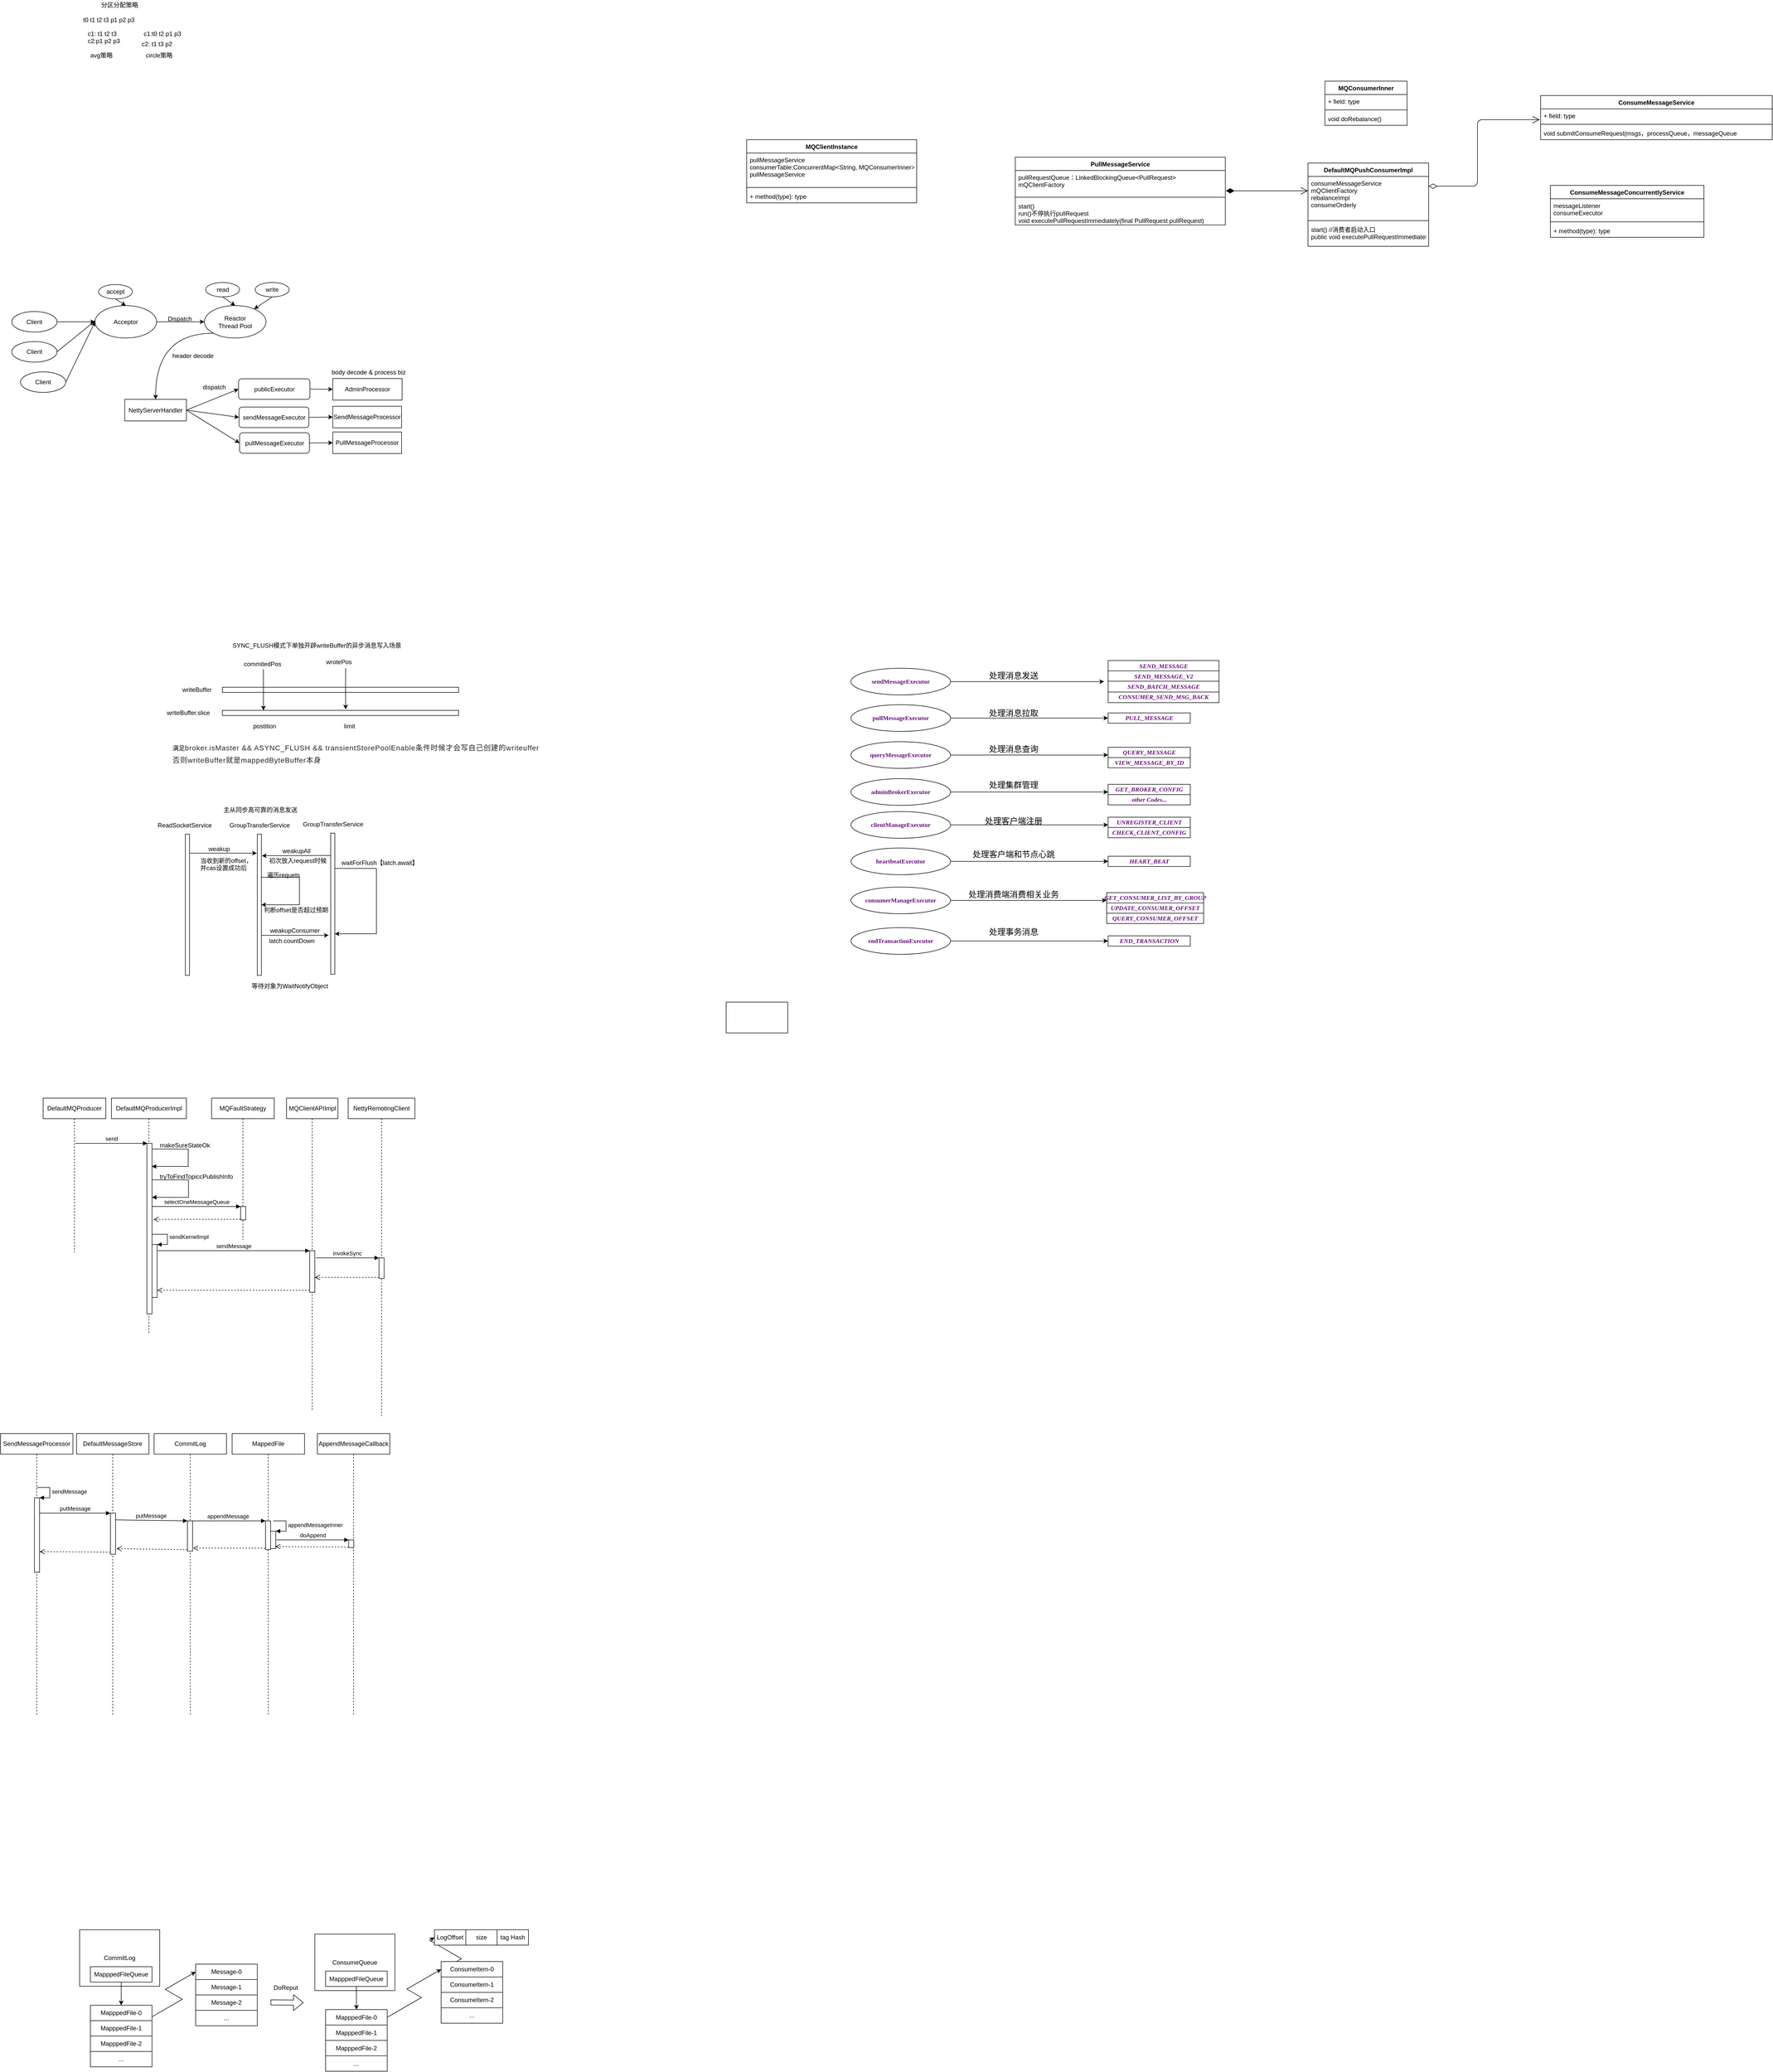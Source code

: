 <mxfile version="12.2.6" type="github" pages="1">
  <diagram id="QO_2AIzxencwlxpaJsb1" name="第 1 页">
    <mxGraphModel dx="1332" dy="2140" grid="0" gridSize="10" guides="1" tooltips="1" connect="1" arrows="1" fold="1" page="0" pageScale="1" pageWidth="827" pageHeight="1169" math="0" shadow="0">
      <root>
        <mxCell id="0"/>
        <mxCell id="1" parent="0"/>
        <mxCell id="dCdwvmBEWZGB2ASoRf-r-2" value="" style="rounded=0;whiteSpace=wrap;html=1;" parent="1" vertex="1">
          <mxGeometry x="150" y="80" width="460" height="10" as="geometry"/>
        </mxCell>
        <mxCell id="dCdwvmBEWZGB2ASoRf-r-3" value="writeBuffer" style="text;html=1;resizable=0;points=[];autosize=1;align=left;verticalAlign=top;spacingTop=-4;" parent="1" vertex="1">
          <mxGeometry x="70" y="75" width="70" height="20" as="geometry"/>
        </mxCell>
        <mxCell id="dCdwvmBEWZGB2ASoRf-r-4" value="" style="rounded=0;whiteSpace=wrap;html=1;" parent="1" vertex="1">
          <mxGeometry x="150" y="125" width="460" height="10" as="geometry"/>
        </mxCell>
        <mxCell id="dCdwvmBEWZGB2ASoRf-r-5" value="writeBuffer.slice" style="text;html=1;resizable=0;points=[];autosize=1;align=left;verticalAlign=top;spacingTop=-4;" parent="1" vertex="1">
          <mxGeometry x="40" y="120" width="100" height="20" as="geometry"/>
        </mxCell>
        <mxCell id="dCdwvmBEWZGB2ASoRf-r-6" value="" style="endArrow=classic;html=1;" parent="1" edge="1">
          <mxGeometry width="50" height="50" relative="1" as="geometry">
            <mxPoint x="230" y="45" as="sourcePoint"/>
            <mxPoint x="230" y="125" as="targetPoint"/>
          </mxGeometry>
        </mxCell>
        <mxCell id="dCdwvmBEWZGB2ASoRf-r-7" value="commitedPos" style="text;html=1;resizable=0;points=[];autosize=1;align=left;verticalAlign=top;spacingTop=-4;" parent="1" vertex="1">
          <mxGeometry x="190" y="25" width="90" height="20" as="geometry"/>
        </mxCell>
        <mxCell id="dCdwvmBEWZGB2ASoRf-r-9" value="" style="endArrow=classic;html=1;" parent="1" edge="1">
          <mxGeometry width="50" height="50" relative="1" as="geometry">
            <mxPoint x="390" y="43" as="sourcePoint"/>
            <mxPoint x="390" y="123" as="targetPoint"/>
          </mxGeometry>
        </mxCell>
        <mxCell id="dCdwvmBEWZGB2ASoRf-r-10" value="wrotePos" style="text;html=1;resizable=0;points=[];autosize=1;align=left;verticalAlign=top;spacingTop=-4;" parent="1" vertex="1">
          <mxGeometry x="350" y="21" width="70" height="20" as="geometry"/>
        </mxCell>
        <mxCell id="dCdwvmBEWZGB2ASoRf-r-12" value="postition" style="text;html=1;resizable=0;points=[];autosize=1;align=left;verticalAlign=top;spacingTop=-4;" parent="1" vertex="1">
          <mxGeometry x="207.5" y="146" width="55" height="14" as="geometry"/>
        </mxCell>
        <mxCell id="dCdwvmBEWZGB2ASoRf-r-13" value="limit" style="text;html=1;resizable=0;points=[];autosize=1;align=left;verticalAlign=top;spacingTop=-4;" parent="1" vertex="1">
          <mxGeometry x="385" y="146" width="31" height="14" as="geometry"/>
        </mxCell>
        <mxCell id="dCdwvmBEWZGB2ASoRf-r-14" value="满足&lt;span style=&quot;font-size: 14px ; color: rgb(38 , 38 , 38) ; line-height: 24px ; letter-spacing: 0.05em ; outline-style: none ; overflow-wrap: break-word&quot;&gt;broker.isMaster &amp;amp;&amp;amp; ASYNC_FLUSH &amp;amp;&amp;amp;&amp;nbsp;transientStorePoolEnable条件时候才会写自己创建的writeuffer&lt;br&gt;否则writeBuffer就是mappedByteBuffer本身&lt;br&gt;&lt;/span&gt;" style="text;html=1;resizable=0;points=[];autosize=1;align=left;verticalAlign=top;spacingTop=-4;" parent="1" vertex="1">
          <mxGeometry x="51" y="183" width="725" height="48" as="geometry"/>
        </mxCell>
        <mxCell id="dCdwvmBEWZGB2ASoRf-r-15" value="SYNC_FLUSH模式下单独开辟writeBuffer的异步消息写入场景" style="text;html=1;resizable=0;points=[];autosize=1;align=left;verticalAlign=top;spacingTop=-4;" parent="1" vertex="1">
          <mxGeometry x="168" y="-11" width="339" height="14" as="geometry"/>
        </mxCell>
        <mxCell id="dCdwvmBEWZGB2ASoRf-r-16" value="" style="rounded=0;whiteSpace=wrap;html=1;" parent="1" vertex="1">
          <mxGeometry x="218" y="366" width="8" height="275" as="geometry"/>
        </mxCell>
        <mxCell id="dCdwvmBEWZGB2ASoRf-r-17" value="GroupTransferService" style="text;html=1;resizable=0;points=[];autosize=1;align=left;verticalAlign=top;spacingTop=-4;" parent="1" vertex="1">
          <mxGeometry x="162" y="339" width="128" height="14" as="geometry"/>
        </mxCell>
        <mxCell id="dCdwvmBEWZGB2ASoRf-r-18" value="" style="rounded=0;whiteSpace=wrap;html=1;" parent="1" vertex="1">
          <mxGeometry x="78" y="366" width="8" height="275" as="geometry"/>
        </mxCell>
        <mxCell id="dCdwvmBEWZGB2ASoRf-r-19" value="ReadSocketService" style="text;html=1;resizable=0;points=[];autosize=1;align=left;verticalAlign=top;spacingTop=-4;" parent="1" vertex="1">
          <mxGeometry x="22" y="339" width="115" height="14" as="geometry"/>
        </mxCell>
        <mxCell id="dCdwvmBEWZGB2ASoRf-r-20" value="" style="endArrow=classic;html=1;" parent="1" edge="1">
          <mxGeometry width="50" height="50" relative="1" as="geometry">
            <mxPoint x="86" y="403" as="sourcePoint"/>
            <mxPoint x="217" y="403" as="targetPoint"/>
          </mxGeometry>
        </mxCell>
        <mxCell id="dCdwvmBEWZGB2ASoRf-r-21" value="weakup" style="text;html=1;resizable=0;points=[];autosize=1;align=left;verticalAlign=top;spacingTop=-4;" parent="1" vertex="1">
          <mxGeometry x="121" y="385" width="51" height="14" as="geometry"/>
        </mxCell>
        <mxCell id="dCdwvmBEWZGB2ASoRf-r-22" value="当收到新的offset，&lt;br&gt;并cas设置成功后" style="text;html=1;resizable=0;points=[];autosize=1;align=left;verticalAlign=top;spacingTop=-4;" parent="1" vertex="1">
          <mxGeometry x="105" y="408" width="111" height="28" as="geometry"/>
        </mxCell>
        <mxCell id="dCdwvmBEWZGB2ASoRf-r-23" value="" style="rounded=0;whiteSpace=wrap;html=1;" parent="1" vertex="1">
          <mxGeometry x="361" y="364" width="8" height="275" as="geometry"/>
        </mxCell>
        <mxCell id="dCdwvmBEWZGB2ASoRf-r-24" value="GroupTransferService" style="text;html=1;resizable=0;points=[];autosize=1;align=left;verticalAlign=top;spacingTop=-4;" parent="1" vertex="1">
          <mxGeometry x="305" y="337" width="128" height="14" as="geometry"/>
        </mxCell>
        <mxCell id="dCdwvmBEWZGB2ASoRf-r-25" value="" style="endArrow=classic;html=1;entryX=1.125;entryY=0.153;entryDx=0;entryDy=0;entryPerimeter=0;" parent="1" target="dCdwvmBEWZGB2ASoRf-r-16" edge="1">
          <mxGeometry width="50" height="50" relative="1" as="geometry">
            <mxPoint x="361" y="407.5" as="sourcePoint"/>
            <mxPoint x="492" y="407.5" as="targetPoint"/>
          </mxGeometry>
        </mxCell>
        <mxCell id="dCdwvmBEWZGB2ASoRf-r-26" value="初次放入request时候" style="text;html=1;resizable=0;points=[];autosize=1;align=left;verticalAlign=top;spacingTop=-4;" parent="1" vertex="1">
          <mxGeometry x="239" y="408" width="130" height="20" as="geometry"/>
        </mxCell>
        <mxCell id="dCdwvmBEWZGB2ASoRf-r-27" value="weakupAll" style="text;html=1;resizable=0;points=[];autosize=1;align=left;verticalAlign=top;spacingTop=-4;" parent="1" vertex="1">
          <mxGeometry x="265" y="389" width="70" height="20" as="geometry"/>
        </mxCell>
        <mxCell id="dCdwvmBEWZGB2ASoRf-r-28" value="等待对象为WaitNotifyObject" style="text;html=1;resizable=0;points=[];autosize=1;align=left;verticalAlign=top;spacingTop=-4;" parent="1" vertex="1">
          <mxGeometry x="205" y="652" width="160" height="20" as="geometry"/>
        </mxCell>
        <mxCell id="dCdwvmBEWZGB2ASoRf-r-29" style="edgeStyle=orthogonalEdgeStyle;rounded=0;orthogonalLoop=1;jettySize=auto;html=1;exitX=1;exitY=0.25;exitDx=0;exitDy=0;" parent="1" source="dCdwvmBEWZGB2ASoRf-r-23" edge="1">
          <mxGeometry relative="1" as="geometry">
            <mxPoint x="369" y="560" as="targetPoint"/>
            <Array as="points">
              <mxPoint x="450" y="433"/>
              <mxPoint x="450" y="560"/>
              <mxPoint x="369" y="560"/>
            </Array>
          </mxGeometry>
        </mxCell>
        <mxCell id="dCdwvmBEWZGB2ASoRf-r-30" value="waitForFlush【latch.await】" style="text;html=1;resizable=0;points=[];autosize=1;align=left;verticalAlign=top;spacingTop=-4;" parent="1" vertex="1">
          <mxGeometry x="380" y="412" width="160" height="20" as="geometry"/>
        </mxCell>
        <mxCell id="dCdwvmBEWZGB2ASoRf-r-31" value="" style="endArrow=classic;html=1;" parent="1" edge="1">
          <mxGeometry width="50" height="50" relative="1" as="geometry">
            <mxPoint x="226" y="563" as="sourcePoint"/>
            <mxPoint x="357" y="563" as="targetPoint"/>
          </mxGeometry>
        </mxCell>
        <mxCell id="dCdwvmBEWZGB2ASoRf-r-32" value="weakupConsumer" style="text;html=1;resizable=0;points=[];autosize=1;align=left;verticalAlign=top;spacingTop=-4;" parent="1" vertex="1">
          <mxGeometry x="240.5" y="544" width="110" height="20" as="geometry"/>
        </mxCell>
        <mxCell id="dCdwvmBEWZGB2ASoRf-r-33" value="latch.countDown" style="text;html=1;resizable=0;points=[];autosize=1;align=left;verticalAlign=top;spacingTop=-4;" parent="1" vertex="1">
          <mxGeometry x="239" y="564" width="100" height="20" as="geometry"/>
        </mxCell>
        <mxCell id="dCdwvmBEWZGB2ASoRf-r-36" style="edgeStyle=orthogonalEdgeStyle;rounded=0;orthogonalLoop=1;jettySize=auto;html=1;exitX=1;exitY=0.25;exitDx=0;exitDy=0;entryX=1;entryY=0.5;entryDx=0;entryDy=0;" parent="1" source="dCdwvmBEWZGB2ASoRf-r-16" target="dCdwvmBEWZGB2ASoRf-r-16" edge="1">
          <mxGeometry relative="1" as="geometry">
            <Array as="points">
              <mxPoint x="226" y="450"/>
              <mxPoint x="300" y="450"/>
              <mxPoint x="300" y="504"/>
            </Array>
          </mxGeometry>
        </mxCell>
        <mxCell id="dCdwvmBEWZGB2ASoRf-r-37" value="遍历requets" style="text;html=1;resizable=0;points=[];autosize=1;align=left;verticalAlign=top;spacingTop=-4;" parent="1" vertex="1">
          <mxGeometry x="235" y="436" width="80" height="20" as="geometry"/>
        </mxCell>
        <mxCell id="dCdwvmBEWZGB2ASoRf-r-40" value="判断offset是否超过预期" style="text;html=1;resizable=0;points=[];autosize=1;align=left;verticalAlign=top;spacingTop=-4;" parent="1" vertex="1">
          <mxGeometry x="229" y="503.5" width="140" height="20" as="geometry"/>
        </mxCell>
        <mxCell id="dCdwvmBEWZGB2ASoRf-r-41" value="主从同步高可靠的消息发送" style="text;html=1;resizable=0;points=[];autosize=1;align=left;verticalAlign=top;spacingTop=-4;" parent="1" vertex="1">
          <mxGeometry x="150" y="309" width="160" height="20" as="geometry"/>
        </mxCell>
        <mxCell id="9mdDHmgzvhIgiJmxX1Zu-40" style="edgeStyle=orthogonalEdgeStyle;rounded=0;orthogonalLoop=1;jettySize=auto;html=1;" parent="1" source="9mdDHmgzvhIgiJmxX1Zu-1" edge="1">
          <mxGeometry relative="1" as="geometry">
            <mxPoint x="1867" y="69" as="targetPoint"/>
          </mxGeometry>
        </mxCell>
        <mxCell id="9mdDHmgzvhIgiJmxX1Zu-1" value="&lt;pre style=&quot;font-family: &amp;#34;menlo&amp;#34; ; font-size: 9pt&quot;&gt;&lt;span style=&quot;color: #660e7a ; font-weight: bold&quot;&gt;sendMessageExecutor&lt;/span&gt;&lt;/pre&gt;" style="ellipse;whiteSpace=wrap;html=1;" parent="1" vertex="1">
          <mxGeometry x="1374" y="43" width="194" height="52" as="geometry"/>
        </mxCell>
        <mxCell id="9mdDHmgzvhIgiJmxX1Zu-43" style="edgeStyle=orthogonalEdgeStyle;rounded=0;orthogonalLoop=1;jettySize=auto;html=1;exitX=1;exitY=0.5;exitDx=0;exitDy=0;" parent="1" source="9mdDHmgzvhIgiJmxX1Zu-2" target="9mdDHmgzvhIgiJmxX1Zu-20" edge="1">
          <mxGeometry relative="1" as="geometry"/>
        </mxCell>
        <mxCell id="9mdDHmgzvhIgiJmxX1Zu-2" value="&lt;pre style=&quot;font-family: &amp;#34;menlo&amp;#34; ; font-size: 9pt&quot;&gt;&lt;pre style=&quot;font-family: &amp;#34;menlo&amp;#34; ; font-size: 9pt&quot;&gt;&lt;span style=&quot;color: #660e7a ; font-weight: bold&quot;&gt;pullMessageExecutor&lt;/span&gt;&lt;/pre&gt;&lt;/pre&gt;" style="ellipse;whiteSpace=wrap;html=1;" parent="1" vertex="1">
          <mxGeometry x="1374" y="114" width="194" height="52" as="geometry"/>
        </mxCell>
        <mxCell id="9mdDHmgzvhIgiJmxX1Zu-46" style="edgeStyle=orthogonalEdgeStyle;rounded=0;orthogonalLoop=1;jettySize=auto;html=1;exitX=1;exitY=0.5;exitDx=0;exitDy=0;entryX=0;entryY=0.75;entryDx=0;entryDy=0;" parent="1" source="9mdDHmgzvhIgiJmxX1Zu-4" target="9mdDHmgzvhIgiJmxX1Zu-21" edge="1">
          <mxGeometry relative="1" as="geometry"/>
        </mxCell>
        <mxCell id="9mdDHmgzvhIgiJmxX1Zu-4" value="&lt;pre style=&quot;font-family: &amp;#34;menlo&amp;#34; ; font-size: 9pt&quot;&gt;&lt;pre style=&quot;font-family: &amp;#34;menlo&amp;#34; ; font-size: 9pt&quot;&gt;&lt;span style=&quot;color: #660e7a ; font-weight: bold&quot;&gt;queryMessageExecutor&lt;/span&gt;&lt;/pre&gt;&lt;/pre&gt;" style="ellipse;whiteSpace=wrap;html=1;" parent="1" vertex="1">
          <mxGeometry x="1374" y="186" width="194" height="52" as="geometry"/>
        </mxCell>
        <mxCell id="9mdDHmgzvhIgiJmxX1Zu-47" style="edgeStyle=orthogonalEdgeStyle;rounded=0;orthogonalLoop=1;jettySize=auto;html=1;exitX=1;exitY=0.5;exitDx=0;exitDy=0;entryX=0;entryY=0.75;entryDx=0;entryDy=0;" parent="1" source="9mdDHmgzvhIgiJmxX1Zu-5" target="9mdDHmgzvhIgiJmxX1Zu-38" edge="1">
          <mxGeometry relative="1" as="geometry">
            <mxPoint x="1865" y="282" as="targetPoint"/>
          </mxGeometry>
        </mxCell>
        <mxCell id="9mdDHmgzvhIgiJmxX1Zu-5" value="&lt;pre style=&quot;font-family: &amp;#34;menlo&amp;#34; ; font-size: 9pt&quot;&gt;&lt;pre style=&quot;font-family: &amp;#34;menlo&amp;#34; ; font-size: 9pt&quot;&gt;&lt;pre style=&quot;font-family: &amp;#34;menlo&amp;#34; ; font-size: 9pt&quot;&gt;&lt;span style=&quot;color: #660e7a ; font-weight: bold&quot;&gt;adminBrokerExecutor&lt;/span&gt;&lt;/pre&gt;&lt;/pre&gt;&lt;/pre&gt;" style="ellipse;whiteSpace=wrap;html=1;" parent="1" vertex="1">
          <mxGeometry x="1374" y="258" width="194" height="52" as="geometry"/>
        </mxCell>
        <mxCell id="9mdDHmgzvhIgiJmxX1Zu-48" style="edgeStyle=orthogonalEdgeStyle;rounded=0;orthogonalLoop=1;jettySize=auto;html=1;exitX=1;exitY=0.5;exitDx=0;exitDy=0;entryX=0;entryY=0.75;entryDx=0;entryDy=0;" parent="1" source="9mdDHmgzvhIgiJmxX1Zu-6" target="9mdDHmgzvhIgiJmxX1Zu-24" edge="1">
          <mxGeometry relative="1" as="geometry"/>
        </mxCell>
        <mxCell id="9mdDHmgzvhIgiJmxX1Zu-6" value="&lt;pre style=&quot;font-family: &amp;#34;menlo&amp;#34; ; font-size: 9pt&quot;&gt;&lt;pre style=&quot;font-family: &amp;#34;menlo&amp;#34; ; font-size: 9pt&quot;&gt;&lt;span style=&quot;color: #660e7a ; font-weight: bold&quot;&gt;clientManageExecutor&lt;/span&gt;&lt;/pre&gt;&lt;/pre&gt;" style="ellipse;whiteSpace=wrap;html=1;" parent="1" vertex="1">
          <mxGeometry x="1374" y="322" width="194" height="52" as="geometry"/>
        </mxCell>
        <mxCell id="9mdDHmgzvhIgiJmxX1Zu-49" style="edgeStyle=orthogonalEdgeStyle;rounded=0;orthogonalLoop=1;jettySize=auto;html=1;exitX=1;exitY=0.5;exitDx=0;exitDy=0;entryX=0;entryY=0.5;entryDx=0;entryDy=0;" parent="1" source="9mdDHmgzvhIgiJmxX1Zu-7" target="9mdDHmgzvhIgiJmxX1Zu-23" edge="1">
          <mxGeometry relative="1" as="geometry"/>
        </mxCell>
        <mxCell id="9mdDHmgzvhIgiJmxX1Zu-7" value="&lt;pre style=&quot;font-family: &amp;#34;menlo&amp;#34; ; font-size: 9pt&quot;&gt;&lt;pre style=&quot;font-family: &amp;#34;menlo&amp;#34; ; font-size: 9pt&quot;&gt;&lt;pre style=&quot;font-family: &amp;#34;menlo&amp;#34; ; font-size: 9pt&quot;&gt;&lt;span style=&quot;color: #660e7a ; font-weight: bold&quot;&gt;heartbeatExecutor&lt;/span&gt;&lt;/pre&gt;&lt;/pre&gt;&lt;/pre&gt;" style="ellipse;whiteSpace=wrap;html=1;" parent="1" vertex="1">
          <mxGeometry x="1374" y="393" width="194" height="52" as="geometry"/>
        </mxCell>
        <mxCell id="9mdDHmgzvhIgiJmxX1Zu-50" style="edgeStyle=orthogonalEdgeStyle;rounded=0;orthogonalLoop=1;jettySize=auto;html=1;exitX=1;exitY=0.5;exitDx=0;exitDy=0;entryX=0;entryY=0.75;entryDx=0;entryDy=0;" parent="1" source="9mdDHmgzvhIgiJmxX1Zu-8" target="9mdDHmgzvhIgiJmxX1Zu-26" edge="1">
          <mxGeometry relative="1" as="geometry"/>
        </mxCell>
        <mxCell id="9mdDHmgzvhIgiJmxX1Zu-8" value="&lt;pre style=&quot;font-family: &amp;#34;menlo&amp;#34; ; font-size: 9pt&quot;&gt;&lt;pre style=&quot;font-family: &amp;#34;menlo&amp;#34; ; font-size: 9pt&quot;&gt;&lt;pre style=&quot;font-family: &amp;#34;menlo&amp;#34; ; font-size: 9pt&quot;&gt;&lt;span style=&quot;color: #660e7a ; font-weight: bold&quot;&gt;consumerManageExecutor&lt;/span&gt;&lt;/pre&gt;&lt;/pre&gt;&lt;/pre&gt;" style="ellipse;whiteSpace=wrap;html=1;" parent="1" vertex="1">
          <mxGeometry x="1374" y="469" width="194" height="52" as="geometry"/>
        </mxCell>
        <mxCell id="9mdDHmgzvhIgiJmxX1Zu-51" style="edgeStyle=orthogonalEdgeStyle;rounded=0;orthogonalLoop=1;jettySize=auto;html=1;exitX=1;exitY=0.5;exitDx=0;exitDy=0;entryX=0;entryY=0.5;entryDx=0;entryDy=0;" parent="1" source="9mdDHmgzvhIgiJmxX1Zu-9" target="9mdDHmgzvhIgiJmxX1Zu-32" edge="1">
          <mxGeometry relative="1" as="geometry"/>
        </mxCell>
        <mxCell id="9mdDHmgzvhIgiJmxX1Zu-9" value="&lt;pre style=&quot;font-family: &amp;#34;menlo&amp;#34; ; font-size: 9pt&quot;&gt;&lt;pre style=&quot;font-family: &amp;#34;menlo&amp;#34; ; font-size: 9pt&quot;&gt;&lt;pre style=&quot;font-family: &amp;#34;menlo&amp;#34; ; font-size: 9pt&quot;&gt;&lt;pre style=&quot;font-family: &amp;#34;menlo&amp;#34; ; font-size: 9pt&quot;&gt;&lt;span style=&quot;color: #660e7a ; font-weight: bold&quot;&gt;endTransactionExecutor&lt;/span&gt;&lt;/pre&gt;&lt;/pre&gt;&lt;/pre&gt;&lt;/pre&gt;" style="ellipse;whiteSpace=wrap;html=1;" parent="1" vertex="1">
          <mxGeometry x="1374" y="548" width="194" height="52" as="geometry"/>
        </mxCell>
        <mxCell id="9mdDHmgzvhIgiJmxX1Zu-19" value="" style="rounded=0;whiteSpace=wrap;html=1;" parent="1" vertex="1">
          <mxGeometry x="1131" y="693" width="120" height="60" as="geometry"/>
        </mxCell>
        <mxCell id="9mdDHmgzvhIgiJmxX1Zu-20" value="&lt;pre style=&quot;font-family: &amp;#34;menlo&amp;#34; ; font-size: 9pt&quot;&gt;&lt;span style=&quot;color: #660e7a ; font-weight: bold ; font-style: italic&quot;&gt;PULL_MESSAGE&lt;/span&gt;&lt;/pre&gt;" style="rounded=0;whiteSpace=wrap;html=1;" parent="1" vertex="1">
          <mxGeometry x="1874.785" y="130" width="160" height="20" as="geometry"/>
        </mxCell>
        <mxCell id="9mdDHmgzvhIgiJmxX1Zu-23" value="&lt;pre style=&quot;font-family: &amp;#34;menlo&amp;#34; ; font-size: 9pt&quot;&gt;&lt;pre style=&quot;font-family: &amp;#34;menlo&amp;#34; ; font-size: 9pt&quot;&gt;&lt;span style=&quot;color: #660e7a ; font-weight: bold ; font-style: italic&quot;&gt;HEART_BEAT&lt;/span&gt;&lt;/pre&gt;&lt;/pre&gt;" style="rounded=0;whiteSpace=wrap;html=1;" parent="1" vertex="1">
          <mxGeometry x="1874.785" y="409" width="160" height="20" as="geometry"/>
        </mxCell>
        <mxCell id="9mdDHmgzvhIgiJmxX1Zu-24" value="&lt;pre style=&quot;font-family: &amp;#34;menlo&amp;#34; ; font-size: 9pt&quot;&gt;&lt;pre style=&quot;font-family: &amp;#34;menlo&amp;#34; ; font-size: 9pt&quot;&gt;&lt;pre style=&quot;font-family: &amp;#34;menlo&amp;#34; ; font-size: 9pt&quot;&gt;&lt;span style=&quot;color: #660e7a ; font-weight: bold ; font-style: italic&quot;&gt;UNREGISTER_CLIENT&lt;/span&gt;&lt;/pre&gt;&lt;/pre&gt;&lt;/pre&gt;" style="rounded=0;whiteSpace=wrap;html=1;" parent="1" vertex="1">
          <mxGeometry x="1874.785" y="333" width="160" height="20" as="geometry"/>
        </mxCell>
        <mxCell id="9mdDHmgzvhIgiJmxX1Zu-25" value="&lt;pre style=&quot;font-family: &amp;#34;menlo&amp;#34; ; font-size: 9pt&quot;&gt;&lt;pre style=&quot;font-family: &amp;#34;menlo&amp;#34; ; font-size: 9pt&quot;&gt;&lt;pre style=&quot;font-family: &amp;#34;menlo&amp;#34; ; font-size: 9pt&quot;&gt;&lt;span style=&quot;color: #660e7a ; font-weight: bold ; font-style: italic&quot;&gt;CHECK_CLIENT_CONFIG&lt;/span&gt;&lt;/pre&gt;&lt;/pre&gt;&lt;/pre&gt;" style="rounded=0;whiteSpace=wrap;html=1;" parent="1" vertex="1">
          <mxGeometry x="1874.785" y="353" width="160" height="20" as="geometry"/>
        </mxCell>
        <mxCell id="9mdDHmgzvhIgiJmxX1Zu-31" value="" style="group" parent="1" vertex="1" connectable="0">
          <mxGeometry x="1844.785" y="480" width="216.0" height="60" as="geometry"/>
        </mxCell>
        <mxCell id="9mdDHmgzvhIgiJmxX1Zu-26" value="&lt;pre style=&quot;font-family: &amp;#34;menlo&amp;#34; ; font-size: 9pt&quot;&gt;&lt;pre style=&quot;font-family: &amp;#34;menlo&amp;#34; ; font-size: 9pt&quot;&gt;&lt;pre style=&quot;font-family: &amp;#34;menlo&amp;#34; ; font-size: 9pt&quot;&gt;&lt;pre style=&quot;font-family: &amp;#34;menlo&amp;#34; ; font-size: 9pt&quot;&gt;&lt;span style=&quot;color: #660e7a ; font-weight: bold ; font-style: italic&quot;&gt;GET_CONSUMER_LIST_BY_GROUP&lt;/span&gt;&lt;/pre&gt;&lt;/pre&gt;&lt;/pre&gt;&lt;/pre&gt;" style="rounded=0;whiteSpace=wrap;html=1;" parent="9mdDHmgzvhIgiJmxX1Zu-31" vertex="1">
          <mxGeometry x="27.18" width="188.82" height="20" as="geometry"/>
        </mxCell>
        <mxCell id="9mdDHmgzvhIgiJmxX1Zu-27" value="&lt;pre style=&quot;font-family: &amp;#34;menlo&amp;#34; ; font-size: 9pt&quot;&gt;&lt;pre style=&quot;font-family: &amp;#34;menlo&amp;#34; ; font-size: 9pt&quot;&gt;&lt;pre style=&quot;font-family: &amp;#34;menlo&amp;#34; ; font-size: 9pt&quot;&gt;&lt;pre style=&quot;font-family: &amp;#34;menlo&amp;#34; ; font-size: 9pt&quot;&gt;&lt;span style=&quot;color: #660e7a ; font-weight: bold ; font-style: italic&quot;&gt;UPDATE_CONSUMER_OFFSET&lt;/span&gt;&lt;/pre&gt;&lt;/pre&gt;&lt;/pre&gt;&lt;/pre&gt;" style="rounded=0;whiteSpace=wrap;html=1;" parent="9mdDHmgzvhIgiJmxX1Zu-31" vertex="1">
          <mxGeometry x="27.18" y="20" width="188.82" height="20" as="geometry"/>
        </mxCell>
        <mxCell id="9mdDHmgzvhIgiJmxX1Zu-28" value="&lt;pre style=&quot;font-family: &amp;#34;menlo&amp;#34; ; font-size: 9pt&quot;&gt;&lt;pre style=&quot;font-family: &amp;#34;menlo&amp;#34; ; font-size: 9pt&quot;&gt;&lt;pre style=&quot;font-family: &amp;#34;menlo&amp;#34; ; font-size: 9pt&quot;&gt;&lt;pre style=&quot;font-family: &amp;#34;menlo&amp;#34; ; font-size: 9pt&quot;&gt;&lt;pre style=&quot;font-family: &amp;#34;menlo&amp;#34; ; font-size: 9pt&quot;&gt;&lt;span style=&quot;color: #660e7a ; font-weight: bold ; font-style: italic&quot;&gt;QUERY_CONSUMER_OFFSET&lt;/span&gt;&lt;/pre&gt;&lt;/pre&gt;&lt;/pre&gt;&lt;/pre&gt;&lt;/pre&gt;" style="rounded=0;whiteSpace=wrap;html=1;" parent="9mdDHmgzvhIgiJmxX1Zu-31" vertex="1">
          <mxGeometry x="27.18" y="40" width="188.82" height="20" as="geometry"/>
        </mxCell>
        <mxCell id="9mdDHmgzvhIgiJmxX1Zu-32" value="&lt;pre style=&quot;font-family: &amp;#34;menlo&amp;#34; ; font-size: 9pt&quot;&gt;&lt;pre style=&quot;font-family: &amp;#34;menlo&amp;#34; ; font-size: 9pt&quot;&gt;&lt;pre style=&quot;font-family: &amp;#34;menlo&amp;#34; ; font-size: 9pt&quot;&gt;&lt;span style=&quot;color: #660e7a ; font-weight: bold ; font-style: italic&quot;&gt;END_TRANSACTION&lt;/span&gt;&lt;/pre&gt;&lt;/pre&gt;&lt;/pre&gt;" style="rounded=0;whiteSpace=wrap;html=1;" parent="1" vertex="1">
          <mxGeometry x="1874.785" y="564" width="160" height="20" as="geometry"/>
        </mxCell>
        <mxCell id="9mdDHmgzvhIgiJmxX1Zu-37" value="" style="group" parent="1" vertex="1" connectable="0">
          <mxGeometry x="1874.785" y="28" width="216.0" height="82" as="geometry"/>
        </mxCell>
        <mxCell id="9mdDHmgzvhIgiJmxX1Zu-13" value="&lt;pre style=&quot;font-family: &amp;#34;menlo&amp;#34; ; font-size: 9pt&quot;&gt;&lt;span style=&quot;color: #660e7a ; font-weight: bold ; font-style: italic&quot;&gt;CONSUMER_SEND_MSG_BACK&lt;/span&gt;&lt;/pre&gt;" style="rounded=0;whiteSpace=wrap;html=1;" parent="9mdDHmgzvhIgiJmxX1Zu-37" vertex="1">
          <mxGeometry x="0.034" y="60.871" width="215.966" height="21.129" as="geometry"/>
        </mxCell>
        <mxCell id="9mdDHmgzvhIgiJmxX1Zu-10" value="&lt;pre style=&quot;font-family: &amp;#34;menlo&amp;#34; ; font-size: 9pt&quot;&gt;&lt;span style=&quot;color: #660e7a ; font-weight: bold ; font-style: italic&quot;&gt;SEND_MESSAGE&lt;/span&gt;&lt;/pre&gt;" style="rounded=0;whiteSpace=wrap;html=1;" parent="9mdDHmgzvhIgiJmxX1Zu-37" vertex="1">
          <mxGeometry x="0.034" width="215.966" height="21.129" as="geometry"/>
        </mxCell>
        <mxCell id="9mdDHmgzvhIgiJmxX1Zu-11" value="&lt;pre style=&quot;font-family: &amp;#34;menlo&amp;#34; ; font-size: 9pt&quot;&gt;&lt;span style=&quot;color: #660e7a ; font-weight: bold ; font-style: italic&quot;&gt;SEND_MESSAGE_V2&lt;/span&gt;&lt;/pre&gt;" style="rounded=0;whiteSpace=wrap;html=1;" parent="9mdDHmgzvhIgiJmxX1Zu-37" vertex="1">
          <mxGeometry x="0.034" y="20.123" width="215.966" height="21.129" as="geometry"/>
        </mxCell>
        <mxCell id="9mdDHmgzvhIgiJmxX1Zu-12" value="&lt;pre style=&quot;font-family: &amp;#34;menlo&amp;#34; ; font-size: 9pt&quot;&gt;&lt;span style=&quot;color: #660e7a ; font-weight: bold ; font-style: italic&quot;&gt;SEND_BATCH_MESSAGE&lt;/span&gt;&lt;/pre&gt;" style="rounded=0;whiteSpace=wrap;html=1;" parent="9mdDHmgzvhIgiJmxX1Zu-37" vertex="1">
          <mxGeometry x="0.034" y="40.245" width="215.966" height="21.129" as="geometry"/>
        </mxCell>
        <mxCell id="9mdDHmgzvhIgiJmxX1Zu-44" value="" style="group" parent="1" vertex="1" connectable="0">
          <mxGeometry x="1874.785" y="197" width="160" height="40" as="geometry"/>
        </mxCell>
        <mxCell id="9mdDHmgzvhIgiJmxX1Zu-21" value="&lt;pre style=&quot;font-family: &amp;#34;menlo&amp;#34; ; font-size: 9pt&quot;&gt;&lt;pre style=&quot;font-family: &amp;#34;menlo&amp;#34; ; font-size: 9pt&quot;&gt;&lt;span style=&quot;color: #660e7a ; font-weight: bold ; font-style: italic&quot;&gt;QUERY_MESSAGE&lt;/span&gt;&lt;/pre&gt;&lt;/pre&gt;" style="rounded=0;whiteSpace=wrap;html=1;" parent="9mdDHmgzvhIgiJmxX1Zu-44" vertex="1">
          <mxGeometry width="160" height="20" as="geometry"/>
        </mxCell>
        <mxCell id="9mdDHmgzvhIgiJmxX1Zu-22" value="&lt;pre style=&quot;font-family: &amp;#34;menlo&amp;#34; ; font-size: 9pt&quot;&gt;&lt;pre style=&quot;font-family: &amp;#34;menlo&amp;#34; ; font-size: 9pt&quot;&gt;&lt;span style=&quot;color: #660e7a ; font-weight: bold ; font-style: italic&quot;&gt;VIEW_MESSAGE_BY_ID&lt;/span&gt;&lt;/pre&gt;&lt;/pre&gt;" style="rounded=0;whiteSpace=wrap;html=1;" parent="9mdDHmgzvhIgiJmxX1Zu-44" vertex="1">
          <mxGeometry y="20" width="160" height="20" as="geometry"/>
        </mxCell>
        <mxCell id="9mdDHmgzvhIgiJmxX1Zu-45" value="" style="group" parent="1" vertex="1" connectable="0">
          <mxGeometry x="1874.785" y="269" width="160" height="40" as="geometry"/>
        </mxCell>
        <mxCell id="9mdDHmgzvhIgiJmxX1Zu-38" value="&lt;pre style=&quot;font-family: &amp;#34;menlo&amp;#34; ; font-size: 9pt&quot;&gt;&lt;pre style=&quot;font-family: &amp;#34;menlo&amp;#34; ; font-size: 9pt&quot;&gt;&lt;pre style=&quot;font-family: &amp;#34;menlo&amp;#34; ; font-size: 9pt&quot;&gt;&lt;pre style=&quot;font-family: &amp;#34;menlo&amp;#34; ; font-size: 9pt&quot;&gt;&lt;span style=&quot;color: #660e7a ; font-weight: bold ; font-style: italic&quot;&gt;GET_BROKER_CONFIG&lt;/span&gt;&lt;/pre&gt;&lt;/pre&gt;&lt;/pre&gt;&lt;/pre&gt;" style="rounded=0;whiteSpace=wrap;html=1;" parent="9mdDHmgzvhIgiJmxX1Zu-45" vertex="1">
          <mxGeometry width="160" height="20" as="geometry"/>
        </mxCell>
        <mxCell id="9mdDHmgzvhIgiJmxX1Zu-39" value="&lt;pre style=&quot;font-family: &amp;#34;menlo&amp;#34; ; font-size: 9pt&quot;&gt;&lt;pre style=&quot;font-family: &amp;#34;menlo&amp;#34; ; font-size: 9pt&quot;&gt;&lt;font color=&quot;#660e7a&quot;&gt;&lt;b&gt;&lt;i&gt;other Codes...&lt;/i&gt;&lt;/b&gt;&lt;/font&gt;&lt;/pre&gt;&lt;/pre&gt;" style="rounded=0;whiteSpace=wrap;html=1;" parent="9mdDHmgzvhIgiJmxX1Zu-45" vertex="1">
          <mxGeometry y="20" width="160" height="20" as="geometry"/>
        </mxCell>
        <mxCell id="9mdDHmgzvhIgiJmxX1Zu-52" value="处理消息发送" style="text;html=1;resizable=0;points=[];autosize=1;align=left;verticalAlign=top;spacingTop=-4;fontSize=16;" parent="1" vertex="1">
          <mxGeometry x="1641" y="45" width="106" height="19" as="geometry"/>
        </mxCell>
        <mxCell id="9mdDHmgzvhIgiJmxX1Zu-53" value="处理消息拉取" style="text;html=1;resizable=0;points=[];autosize=1;align=left;verticalAlign=top;spacingTop=-4;fontSize=16;" parent="1" vertex="1">
          <mxGeometry x="1641" y="118" width="106" height="19" as="geometry"/>
        </mxCell>
        <mxCell id="9mdDHmgzvhIgiJmxX1Zu-54" value="处理消息查询" style="text;html=1;resizable=0;points=[];autosize=1;align=left;verticalAlign=top;spacingTop=-4;fontSize=16;" parent="1" vertex="1">
          <mxGeometry x="1641" y="188" width="106" height="19" as="geometry"/>
        </mxCell>
        <mxCell id="9mdDHmgzvhIgiJmxX1Zu-57" value="处理集群管理" style="text;html=1;resizable=0;points=[];autosize=1;align=left;verticalAlign=top;spacingTop=-4;fontSize=16;" parent="1" vertex="1">
          <mxGeometry x="1641" y="258" width="106" height="19" as="geometry"/>
        </mxCell>
        <mxCell id="9mdDHmgzvhIgiJmxX1Zu-58" value="处理客户端注册" style="text;html=1;resizable=0;points=[];autosize=1;align=left;verticalAlign=top;spacingTop=-4;fontSize=16;" parent="1" vertex="1">
          <mxGeometry x="1633" y="328" width="122" height="19" as="geometry"/>
        </mxCell>
        <mxCell id="9mdDHmgzvhIgiJmxX1Zu-60" value="处理客户端和节点心跳" style="text;html=1;resizable=0;points=[];autosize=1;align=left;verticalAlign=top;spacingTop=-4;fontSize=16;" parent="1" vertex="1">
          <mxGeometry x="1609" y="393" width="170" height="19" as="geometry"/>
        </mxCell>
        <mxCell id="9mdDHmgzvhIgiJmxX1Zu-61" value="处理消费端消费相关业务" style="text;html=1;resizable=0;points=[];autosize=1;align=left;verticalAlign=top;spacingTop=-4;fontSize=16;" parent="1" vertex="1">
          <mxGeometry x="1601" y="471" width="186" height="19" as="geometry"/>
        </mxCell>
        <mxCell id="9mdDHmgzvhIgiJmxX1Zu-62" value="处理事务消息" style="text;html=1;resizable=0;points=[];autosize=1;align=left;verticalAlign=top;spacingTop=-4;fontSize=16;" parent="1" vertex="1">
          <mxGeometry x="1641" y="544" width="106" height="19" as="geometry"/>
        </mxCell>
        <mxCell id="Jm2zQ5XK-Clb0VnWvuZD-5" style="edgeStyle=orthogonalEdgeStyle;rounded=0;orthogonalLoop=1;jettySize=auto;html=1;exitX=1;exitY=0.25;exitDx=0;exitDy=0;entryX=0;entryY=0.25;entryDx=0;entryDy=0;" parent="1" edge="1">
          <mxGeometry relative="1" as="geometry">
            <mxPoint x="-34" y="940" as="sourcePoint"/>
          </mxGeometry>
        </mxCell>
        <mxCell id="Jm2zQ5XK-Clb0VnWvuZD-11" value="&lt;span style=&quot;text-align: left ; white-space: nowrap&quot;&gt;DefaultMQProducer&lt;/span&gt;" style="shape=umlLifeline;perimeter=lifelinePerimeter;whiteSpace=wrap;html=1;container=1;collapsible=0;recursiveResize=0;outlineConnect=0;" parent="1" vertex="1">
          <mxGeometry x="-199" y="880" width="122" height="300" as="geometry"/>
        </mxCell>
        <mxCell id="Jm2zQ5XK-Clb0VnWvuZD-15" value="send" style="html=1;verticalAlign=bottom;endArrow=block;entryX=0.1;entryY=0;entryDx=0;entryDy=0;entryPerimeter=0;" parent="Jm2zQ5XK-Clb0VnWvuZD-11" target="Jm2zQ5XK-Clb0VnWvuZD-14" edge="1">
          <mxGeometry width="80" relative="1" as="geometry">
            <mxPoint x="63" y="88" as="sourcePoint"/>
            <mxPoint x="143" y="88" as="targetPoint"/>
          </mxGeometry>
        </mxCell>
        <mxCell id="Jm2zQ5XK-Clb0VnWvuZD-13" value="&lt;span style=&quot;text-align: left ; white-space: nowrap&quot;&gt;DefaultMQProducerImpl&lt;/span&gt;" style="shape=umlLifeline;perimeter=lifelinePerimeter;whiteSpace=wrap;html=1;container=1;collapsible=0;recursiveResize=0;outlineConnect=0;" parent="1" vertex="1">
          <mxGeometry x="-66" y="880" width="146" height="460" as="geometry"/>
        </mxCell>
        <mxCell id="Jm2zQ5XK-Clb0VnWvuZD-14" value="" style="html=1;points=[];perimeter=orthogonalPerimeter;" parent="Jm2zQ5XK-Clb0VnWvuZD-13" vertex="1">
          <mxGeometry x="69" y="88" width="10" height="332" as="geometry"/>
        </mxCell>
        <mxCell id="t-QVnXXpKsiYp2VGTmY0-25" value="" style="html=1;points=[];perimeter=orthogonalPerimeter;" parent="Jm2zQ5XK-Clb0VnWvuZD-13" vertex="1">
          <mxGeometry x="79" y="285" width="10" height="103" as="geometry"/>
        </mxCell>
        <mxCell id="t-QVnXXpKsiYp2VGTmY0-26" value="sendKernelImpl" style="edgeStyle=orthogonalEdgeStyle;html=1;align=left;spacingLeft=2;endArrow=block;rounded=0;entryX=1;entryY=0;exitX=1;exitY=0.533;exitDx=0;exitDy=0;exitPerimeter=0;" parent="Jm2zQ5XK-Clb0VnWvuZD-13" source="Jm2zQ5XK-Clb0VnWvuZD-14" target="t-QVnXXpKsiYp2VGTmY0-25" edge="1">
          <mxGeometry relative="1" as="geometry">
            <mxPoint x="84" y="265" as="sourcePoint"/>
            <Array as="points">
              <mxPoint x="109" y="265"/>
              <mxPoint x="109" y="285"/>
            </Array>
          </mxGeometry>
        </mxCell>
        <mxCell id="t-QVnXXpKsiYp2VGTmY0-1" value="" style="html=1;verticalAlign=bottom;endArrow=block;rounded=0;" parent="1" edge="1">
          <mxGeometry width="80" relative="1" as="geometry">
            <mxPoint x="13" y="979" as="sourcePoint"/>
            <mxPoint x="12.5" y="1013" as="targetPoint"/>
            <Array as="points">
              <mxPoint x="83.5" y="979"/>
              <mxPoint x="83.5" y="1013"/>
            </Array>
          </mxGeometry>
        </mxCell>
        <mxCell id="t-QVnXXpKsiYp2VGTmY0-7" value="makeSureStateOk" style="text;html=1;resizable=0;points=[];autosize=1;align=left;verticalAlign=top;spacingTop=-4;" parent="1" vertex="1">
          <mxGeometry x="25.5" y="962" width="108" height="14" as="geometry"/>
        </mxCell>
        <mxCell id="t-QVnXXpKsiYp2VGTmY0-10" value="" style="html=1;verticalAlign=bottom;endArrow=block;rounded=0;exitX=0.95;exitY=0.048;exitDx=0;exitDy=0;exitPerimeter=0;" parent="1" edge="1">
          <mxGeometry width="80" relative="1" as="geometry">
            <mxPoint x="12.5" y="1039" as="sourcePoint"/>
            <mxPoint x="13" y="1073.072" as="targetPoint"/>
            <Array as="points">
              <mxPoint x="47.5" y="1039.072"/>
              <mxPoint x="84" y="1039.072"/>
              <mxPoint x="84" y="1073.072"/>
            </Array>
          </mxGeometry>
        </mxCell>
        <mxCell id="t-QVnXXpKsiYp2VGTmY0-11" value="tryToFindTopiccPublishInfo" style="text;html=1;resizable=0;points=[];autosize=1;align=left;verticalAlign=top;spacingTop=-4;" parent="1" vertex="1">
          <mxGeometry x="25.5" y="1023" width="153" height="14" as="geometry"/>
        </mxCell>
        <mxCell id="t-QVnXXpKsiYp2VGTmY0-12" value="&lt;span style=&quot;text-align: left ; white-space: nowrap&quot;&gt;MQFaultStrategy&lt;/span&gt;" style="shape=umlLifeline;perimeter=lifelinePerimeter;whiteSpace=wrap;html=1;container=1;collapsible=0;recursiveResize=0;outlineConnect=0;" parent="1" vertex="1">
          <mxGeometry x="129" y="880" width="122" height="276" as="geometry"/>
        </mxCell>
        <mxCell id="t-QVnXXpKsiYp2VGTmY0-15" value="" style="html=1;points=[];perimeter=orthogonalPerimeter;" parent="t-QVnXXpKsiYp2VGTmY0-12" vertex="1">
          <mxGeometry x="56.5" y="211" width="10" height="26" as="geometry"/>
        </mxCell>
        <mxCell id="t-QVnXXpKsiYp2VGTmY0-16" value="selectOneMessageQueue" style="html=1;verticalAlign=bottom;endArrow=block;entryX=0;entryY=0;" parent="1" target="t-QVnXXpKsiYp2VGTmY0-15" edge="1">
          <mxGeometry relative="1" as="geometry">
            <mxPoint x="13" y="1091" as="sourcePoint"/>
          </mxGeometry>
        </mxCell>
        <mxCell id="t-QVnXXpKsiYp2VGTmY0-17" value="" style="html=1;verticalAlign=bottom;endArrow=open;dashed=1;endSize=8;exitX=0;exitY=0.95;" parent="1" source="t-QVnXXpKsiYp2VGTmY0-15" edge="1">
          <mxGeometry relative="1" as="geometry">
            <mxPoint x="16" y="1116" as="targetPoint"/>
          </mxGeometry>
        </mxCell>
        <mxCell id="t-QVnXXpKsiYp2VGTmY0-21" value="MQClientAPIImpl" style="html=1;points=[];perimeter=orthogonalPerimeter;shape=umlLifeline;participant=label;fontFamily=Helvetica;fontSize=12;fontColor=#000000;align=center;strokeColor=#000000;fillColor=#ffffff;recursiveResize=0;container=1;collapsible=0;" parent="1" vertex="1">
          <mxGeometry x="275" y="880" width="100" height="607" as="geometry"/>
        </mxCell>
        <mxCell id="t-QVnXXpKsiYp2VGTmY0-27" value="" style="html=1;points=[];perimeter=orthogonalPerimeter;" parent="t-QVnXXpKsiYp2VGTmY0-21" vertex="1">
          <mxGeometry x="45" y="297" width="10" height="81" as="geometry"/>
        </mxCell>
        <mxCell id="t-QVnXXpKsiYp2VGTmY0-28" value="sendMessage" style="html=1;verticalAlign=bottom;endArrow=block;entryX=0;entryY=0;" parent="t-QVnXXpKsiYp2VGTmY0-21" target="t-QVnXXpKsiYp2VGTmY0-27" edge="1">
          <mxGeometry relative="1" as="geometry">
            <mxPoint x="-251" y="297" as="sourcePoint"/>
          </mxGeometry>
        </mxCell>
        <mxCell id="t-QVnXXpKsiYp2VGTmY0-22" value="NettyRemotingClient" style="shape=umlLifeline;perimeter=lifelinePerimeter;whiteSpace=wrap;html=1;container=1;collapsible=0;recursiveResize=0;outlineConnect=0;" parent="1" vertex="1">
          <mxGeometry x="395" y="880" width="130" height="621" as="geometry"/>
        </mxCell>
        <mxCell id="UEMz9osupsElK1RNM5Bz-1" value="" style="html=1;points=[];perimeter=orthogonalPerimeter;" parent="t-QVnXXpKsiYp2VGTmY0-22" vertex="1">
          <mxGeometry x="60" y="311" width="10" height="40" as="geometry"/>
        </mxCell>
        <mxCell id="t-QVnXXpKsiYp2VGTmY0-29" value="" style="html=1;verticalAlign=bottom;endArrow=open;dashed=1;endSize=8;exitX=0;exitY=0.95;" parent="1" source="t-QVnXXpKsiYp2VGTmY0-27" target="t-QVnXXpKsiYp2VGTmY0-25" edge="1">
          <mxGeometry relative="1" as="geometry">
            <mxPoint x="250" y="1253" as="targetPoint"/>
          </mxGeometry>
        </mxCell>
        <mxCell id="UEMz9osupsElK1RNM5Bz-3" value="" style="html=1;verticalAlign=bottom;endArrow=open;dashed=1;endSize=8;exitX=0;exitY=0.95;entryX=1;entryY=0.642;entryDx=0;entryDy=0;entryPerimeter=0;" parent="1" source="UEMz9osupsElK1RNM5Bz-1" target="t-QVnXXpKsiYp2VGTmY0-27" edge="1">
          <mxGeometry relative="1" as="geometry">
            <mxPoint x="385" y="1267" as="targetPoint"/>
          </mxGeometry>
        </mxCell>
        <mxCell id="UEMz9osupsElK1RNM5Bz-2" value="invokeSync" style="html=1;verticalAlign=bottom;endArrow=block;entryX=0;entryY=0;exitX=1.2;exitY=0.173;exitDx=0;exitDy=0;exitPerimeter=0;" parent="1" source="t-QVnXXpKsiYp2VGTmY0-27" target="UEMz9osupsElK1RNM5Bz-1" edge="1">
          <mxGeometry relative="1" as="geometry">
            <mxPoint x="385" y="1191" as="sourcePoint"/>
          </mxGeometry>
        </mxCell>
        <mxCell id="UEMz9osupsElK1RNM5Bz-5" value="SendMessageProcessor" style="shape=umlLifeline;perimeter=lifelinePerimeter;whiteSpace=wrap;html=1;container=1;collapsible=0;recursiveResize=0;outlineConnect=0;" parent="1" vertex="1">
          <mxGeometry x="-282" y="1533" width="141" height="550" as="geometry"/>
        </mxCell>
        <mxCell id="UEMz9osupsElK1RNM5Bz-10" value="" style="html=1;points=[];perimeter=orthogonalPerimeter;" parent="UEMz9osupsElK1RNM5Bz-5" vertex="1">
          <mxGeometry x="66" y="125" width="10" height="145" as="geometry"/>
        </mxCell>
        <mxCell id="UEMz9osupsElK1RNM5Bz-11" value="sendMessage" style="edgeStyle=orthogonalEdgeStyle;html=1;align=left;spacingLeft=2;endArrow=block;rounded=0;entryX=1;entryY=0;" parent="UEMz9osupsElK1RNM5Bz-5" target="UEMz9osupsElK1RNM5Bz-10" edge="1">
          <mxGeometry relative="1" as="geometry">
            <mxPoint x="71" y="105" as="sourcePoint"/>
            <Array as="points">
              <mxPoint x="96" y="105"/>
            </Array>
          </mxGeometry>
        </mxCell>
        <mxCell id="UEMz9osupsElK1RNM5Bz-6" value="DefaultMessageStore" style="shape=umlLifeline;perimeter=lifelinePerimeter;whiteSpace=wrap;html=1;container=1;collapsible=0;recursiveResize=0;outlineConnect=0;" parent="1" vertex="1">
          <mxGeometry x="-134" y="1533" width="141" height="550" as="geometry"/>
        </mxCell>
        <mxCell id="UEMz9osupsElK1RNM5Bz-7" value="" style="html=1;points=[];perimeter=orthogonalPerimeter;" parent="UEMz9osupsElK1RNM5Bz-6" vertex="1">
          <mxGeometry x="66" y="155" width="10" height="80" as="geometry"/>
        </mxCell>
        <mxCell id="UEMz9osupsElK1RNM5Bz-9" value="" style="html=1;verticalAlign=bottom;endArrow=open;dashed=1;endSize=8;exitX=0;exitY=0.95;entryX=1;entryY=0.724;entryDx=0;entryDy=0;entryPerimeter=0;" parent="1" source="UEMz9osupsElK1RNM5Bz-7" target="UEMz9osupsElK1RNM5Bz-10" edge="1">
          <mxGeometry relative="1" as="geometry">
            <mxPoint x="-138" y="1764" as="targetPoint"/>
          </mxGeometry>
        </mxCell>
        <mxCell id="UEMz9osupsElK1RNM5Bz-8" value="putMessage" style="html=1;verticalAlign=bottom;endArrow=block;entryX=0;entryY=0;" parent="1" source="UEMz9osupsElK1RNM5Bz-10" target="UEMz9osupsElK1RNM5Bz-7" edge="1">
          <mxGeometry relative="1" as="geometry">
            <mxPoint x="-138" y="1688" as="sourcePoint"/>
          </mxGeometry>
        </mxCell>
        <mxCell id="UEMz9osupsElK1RNM5Bz-14" value="CommitLog" style="shape=umlLifeline;perimeter=lifelinePerimeter;whiteSpace=wrap;html=1;container=1;collapsible=0;recursiveResize=0;outlineConnect=0;" parent="1" vertex="1">
          <mxGeometry x="17" y="1533" width="141" height="550" as="geometry"/>
        </mxCell>
        <mxCell id="UEMz9osupsElK1RNM5Bz-19" value="" style="html=1;points=[];perimeter=orthogonalPerimeter;" parent="UEMz9osupsElK1RNM5Bz-14" vertex="1">
          <mxGeometry x="65" y="170" width="10" height="59" as="geometry"/>
        </mxCell>
        <mxCell id="UEMz9osupsElK1RNM5Bz-20" value="putMessage" style="html=1;verticalAlign=bottom;endArrow=block;entryX=0;entryY=0;exitX=0.9;exitY=0.163;exitDx=0;exitDy=0;exitPerimeter=0;" parent="1" source="UEMz9osupsElK1RNM5Bz-7" target="UEMz9osupsElK1RNM5Bz-19" edge="1">
          <mxGeometry relative="1" as="geometry">
            <mxPoint x="12" y="1703" as="sourcePoint"/>
          </mxGeometry>
        </mxCell>
        <mxCell id="UEMz9osupsElK1RNM5Bz-21" value="" style="html=1;verticalAlign=bottom;endArrow=open;dashed=1;endSize=8;exitX=0;exitY=0.95;entryX=1.2;entryY=0.863;entryDx=0;entryDy=0;entryPerimeter=0;" parent="1" source="UEMz9osupsElK1RNM5Bz-19" target="UEMz9osupsElK1RNM5Bz-7" edge="1">
          <mxGeometry relative="1" as="geometry">
            <mxPoint x="12" y="1779" as="targetPoint"/>
          </mxGeometry>
        </mxCell>
        <mxCell id="UEMz9osupsElK1RNM5Bz-23" value="MappedFile" style="shape=umlLifeline;perimeter=lifelinePerimeter;whiteSpace=wrap;html=1;container=1;collapsible=0;recursiveResize=0;outlineConnect=0;" parent="1" vertex="1">
          <mxGeometry x="169" y="1533" width="141" height="550" as="geometry"/>
        </mxCell>
        <mxCell id="UEMz9osupsElK1RNM5Bz-28" value="" style="html=1;points=[];perimeter=orthogonalPerimeter;" parent="UEMz9osupsElK1RNM5Bz-23" vertex="1">
          <mxGeometry x="65" y="170" width="10" height="56" as="geometry"/>
        </mxCell>
        <mxCell id="UEMz9osupsElK1RNM5Bz-30" value="" style="html=1;verticalAlign=bottom;endArrow=open;dashed=1;endSize=8;exitX=0;exitY=0.95;" parent="UEMz9osupsElK1RNM5Bz-23" source="UEMz9osupsElK1RNM5Bz-28" edge="1">
          <mxGeometry relative="1" as="geometry">
            <mxPoint x="-76" y="223" as="targetPoint"/>
          </mxGeometry>
        </mxCell>
        <mxCell id="UEMz9osupsElK1RNM5Bz-33" value="" style="html=1;points=[];perimeter=orthogonalPerimeter;" parent="UEMz9osupsElK1RNM5Bz-23" vertex="1">
          <mxGeometry x="75" y="190" width="10" height="34" as="geometry"/>
        </mxCell>
        <mxCell id="UEMz9osupsElK1RNM5Bz-34" value="appendMessageInner" style="edgeStyle=orthogonalEdgeStyle;html=1;align=left;spacingLeft=2;endArrow=block;rounded=0;entryX=1;entryY=0;" parent="UEMz9osupsElK1RNM5Bz-23" target="UEMz9osupsElK1RNM5Bz-33" edge="1">
          <mxGeometry relative="1" as="geometry">
            <mxPoint x="80" y="170" as="sourcePoint"/>
            <Array as="points">
              <mxPoint x="105" y="170"/>
            </Array>
          </mxGeometry>
        </mxCell>
        <mxCell id="UEMz9osupsElK1RNM5Bz-29" value="appendMessage" style="html=1;verticalAlign=bottom;endArrow=block;entryX=0;entryY=0;" parent="1" source="UEMz9osupsElK1RNM5Bz-14" target="UEMz9osupsElK1RNM5Bz-28" edge="1">
          <mxGeometry relative="1" as="geometry">
            <mxPoint x="164" y="1703" as="sourcePoint"/>
          </mxGeometry>
        </mxCell>
        <mxCell id="t-QVnXXpKsiYp2VGTmY0-32" value="AppendMessageCallback" style="shape=umlLifeline;perimeter=lifelinePerimeter;whiteSpace=wrap;html=1;container=1;collapsible=0;recursiveResize=0;outlineConnect=0;" parent="1" vertex="1">
          <mxGeometry x="335" y="1533" width="141" height="550" as="geometry"/>
        </mxCell>
        <mxCell id="t-QVnXXpKsiYp2VGTmY0-39" value="" style="html=1;points=[];perimeter=orthogonalPerimeter;" parent="t-QVnXXpKsiYp2VGTmY0-32" vertex="1">
          <mxGeometry x="61" y="207" width="10" height="15" as="geometry"/>
        </mxCell>
        <mxCell id="t-QVnXXpKsiYp2VGTmY0-40" value="doAppend" style="html=1;verticalAlign=bottom;endArrow=block;entryX=0;entryY=0;exitX=1.1;exitY=0.5;exitDx=0;exitDy=0;exitPerimeter=0;" parent="1" source="UEMz9osupsElK1RNM5Bz-33" target="t-QVnXXpKsiYp2VGTmY0-39" edge="1">
          <mxGeometry relative="1" as="geometry">
            <mxPoint x="255" y="1728" as="sourcePoint"/>
          </mxGeometry>
        </mxCell>
        <mxCell id="t-QVnXXpKsiYp2VGTmY0-41" value="" style="html=1;verticalAlign=bottom;endArrow=open;dashed=1;endSize=8;exitX=0;exitY=0.95;" parent="1" source="t-QVnXXpKsiYp2VGTmY0-39" edge="1">
          <mxGeometry relative="1" as="geometry">
            <mxPoint x="253" y="1753" as="targetPoint"/>
          </mxGeometry>
        </mxCell>
        <mxCell id="_kz9y1GY4N7vQfYLWZS8-1" value="CommitLog" style="rounded=0;whiteSpace=wrap;html=1;" parent="1" vertex="1">
          <mxGeometry x="-128" y="2499" width="156" height="110" as="geometry"/>
        </mxCell>
        <mxCell id="_kz9y1GY4N7vQfYLWZS8-12" style="edgeStyle=isometricEdgeStyle;rounded=0;orthogonalLoop=1;jettySize=auto;html=1;exitX=1;exitY=0.75;exitDx=0;exitDy=0;entryX=0;entryY=0.5;entryDx=0;entryDy=0;" parent="1" source="_kz9y1GY4N7vQfYLWZS8-2" target="_kz9y1GY4N7vQfYLWZS8-8" edge="1">
          <mxGeometry relative="1" as="geometry"/>
        </mxCell>
        <mxCell id="_kz9y1GY4N7vQfYLWZS8-2" value="MapppedFile-0" style="rounded=0;whiteSpace=wrap;html=1;" parent="1" vertex="1">
          <mxGeometry x="-107" y="2646" width="120" height="30" as="geometry"/>
        </mxCell>
        <mxCell id="_kz9y1GY4N7vQfYLWZS8-3" value="MapppedFile-1" style="rounded=0;whiteSpace=wrap;html=1;" parent="1" vertex="1">
          <mxGeometry x="-107" y="2676" width="120" height="30" as="geometry"/>
        </mxCell>
        <mxCell id="_kz9y1GY4N7vQfYLWZS8-4" value="MapppedFile-2" style="rounded=0;whiteSpace=wrap;html=1;" parent="1" vertex="1">
          <mxGeometry x="-107" y="2706" width="120" height="30" as="geometry"/>
        </mxCell>
        <mxCell id="_kz9y1GY4N7vQfYLWZS8-6" style="edgeStyle=orthogonalEdgeStyle;rounded=0;orthogonalLoop=1;jettySize=auto;html=1;exitX=0.5;exitY=1;exitDx=0;exitDy=0;entryX=0.5;entryY=0;entryDx=0;entryDy=0;" parent="1" source="_kz9y1GY4N7vQfYLWZS8-5" target="_kz9y1GY4N7vQfYLWZS8-2" edge="1">
          <mxGeometry relative="1" as="geometry"/>
        </mxCell>
        <mxCell id="_kz9y1GY4N7vQfYLWZS8-5" value="MapppedFileQueue" style="rounded=0;whiteSpace=wrap;html=1;" parent="1" vertex="1">
          <mxGeometry x="-107" y="2571" width="120" height="30" as="geometry"/>
        </mxCell>
        <mxCell id="_kz9y1GY4N7vQfYLWZS8-7" value="..." style="rounded=0;whiteSpace=wrap;html=1;" parent="1" vertex="1">
          <mxGeometry x="-107" y="2736" width="120" height="30" as="geometry"/>
        </mxCell>
        <mxCell id="_kz9y1GY4N7vQfYLWZS8-8" value="Message-0" style="rounded=0;whiteSpace=wrap;html=1;" parent="1" vertex="1">
          <mxGeometry x="98" y="2566" width="120" height="30" as="geometry"/>
        </mxCell>
        <mxCell id="_kz9y1GY4N7vQfYLWZS8-9" value="Message-1" style="rounded=0;whiteSpace=wrap;html=1;" parent="1" vertex="1">
          <mxGeometry x="98" y="2596" width="120" height="30" as="geometry"/>
        </mxCell>
        <mxCell id="_kz9y1GY4N7vQfYLWZS8-10" value="Message-2" style="rounded=0;whiteSpace=wrap;html=1;" parent="1" vertex="1">
          <mxGeometry x="98" y="2626" width="120" height="30" as="geometry"/>
        </mxCell>
        <mxCell id="_kz9y1GY4N7vQfYLWZS8-11" value="..." style="rounded=0;whiteSpace=wrap;html=1;" parent="1" vertex="1">
          <mxGeometry x="98" y="2656" width="120" height="30" as="geometry"/>
        </mxCell>
        <mxCell id="_kz9y1GY4N7vQfYLWZS8-13" value="" style="shape=flexArrow;endArrow=classic;html=1;" parent="1" edge="1">
          <mxGeometry width="50" height="50" relative="1" as="geometry">
            <mxPoint x="244" y="2640.5" as="sourcePoint"/>
            <mxPoint x="308" y="2641" as="targetPoint"/>
          </mxGeometry>
        </mxCell>
        <mxCell id="_kz9y1GY4N7vQfYLWZS8-14" value="DoReput" style="text;html=1;resizable=0;points=[];autosize=1;align=left;verticalAlign=top;spacingTop=-4;" parent="1" vertex="1">
          <mxGeometry x="248" y="2602" width="57" height="14" as="geometry"/>
        </mxCell>
        <mxCell id="_kz9y1GY4N7vQfYLWZS8-17" value="ConsumeQueue" style="rounded=0;whiteSpace=wrap;html=1;" parent="1" vertex="1">
          <mxGeometry x="330" y="2507.5" width="156" height="110" as="geometry"/>
        </mxCell>
        <mxCell id="_kz9y1GY4N7vQfYLWZS8-28" style="edgeStyle=isometricEdgeStyle;rounded=0;orthogonalLoop=1;jettySize=auto;html=1;exitX=1;exitY=0.5;exitDx=0;exitDy=0;entryX=0;entryY=0.5;entryDx=0;entryDy=0;" parent="1" source="_kz9y1GY4N7vQfYLWZS8-18" target="_kz9y1GY4N7vQfYLWZS8-24" edge="1">
          <mxGeometry relative="1" as="geometry"/>
        </mxCell>
        <mxCell id="_kz9y1GY4N7vQfYLWZS8-18" value="MapppedFile-0" style="rounded=0;whiteSpace=wrap;html=1;" parent="1" vertex="1">
          <mxGeometry x="351" y="2654.5" width="120" height="30" as="geometry"/>
        </mxCell>
        <mxCell id="_kz9y1GY4N7vQfYLWZS8-19" value="MapppedFile-1" style="rounded=0;whiteSpace=wrap;html=1;" parent="1" vertex="1">
          <mxGeometry x="351" y="2684.5" width="120" height="30" as="geometry"/>
        </mxCell>
        <mxCell id="_kz9y1GY4N7vQfYLWZS8-20" value="MapppedFile-2" style="rounded=0;whiteSpace=wrap;html=1;" parent="1" vertex="1">
          <mxGeometry x="351" y="2714.5" width="120" height="30" as="geometry"/>
        </mxCell>
        <mxCell id="_kz9y1GY4N7vQfYLWZS8-21" style="edgeStyle=orthogonalEdgeStyle;rounded=0;orthogonalLoop=1;jettySize=auto;html=1;exitX=0.5;exitY=1;exitDx=0;exitDy=0;entryX=0.5;entryY=0;entryDx=0;entryDy=0;" parent="1" source="_kz9y1GY4N7vQfYLWZS8-22" target="_kz9y1GY4N7vQfYLWZS8-18" edge="1">
          <mxGeometry relative="1" as="geometry"/>
        </mxCell>
        <mxCell id="_kz9y1GY4N7vQfYLWZS8-22" value="MapppedFileQueue" style="rounded=0;whiteSpace=wrap;html=1;" parent="1" vertex="1">
          <mxGeometry x="351" y="2579.5" width="120" height="30" as="geometry"/>
        </mxCell>
        <mxCell id="_kz9y1GY4N7vQfYLWZS8-23" value="..." style="rounded=0;whiteSpace=wrap;html=1;" parent="1" vertex="1">
          <mxGeometry x="351" y="2744.5" width="120" height="30" as="geometry"/>
        </mxCell>
        <mxCell id="_kz9y1GY4N7vQfYLWZS8-32" style="edgeStyle=isometricEdgeStyle;rounded=0;orthogonalLoop=1;jettySize=auto;html=1;exitX=0.25;exitY=0;exitDx=0;exitDy=0;entryX=0;entryY=0.5;entryDx=0;entryDy=0;" parent="1" source="_kz9y1GY4N7vQfYLWZS8-24" target="_kz9y1GY4N7vQfYLWZS8-29" edge="1">
          <mxGeometry relative="1" as="geometry"/>
        </mxCell>
        <mxCell id="_kz9y1GY4N7vQfYLWZS8-24" value="ConsumeItem-0" style="rounded=0;whiteSpace=wrap;html=1;" parent="1" vertex="1">
          <mxGeometry x="576" y="2561" width="120" height="30" as="geometry"/>
        </mxCell>
        <mxCell id="_kz9y1GY4N7vQfYLWZS8-25" value="ConsumeItem-1" style="rounded=0;whiteSpace=wrap;html=1;" parent="1" vertex="1">
          <mxGeometry x="576" y="2591" width="120" height="30" as="geometry"/>
        </mxCell>
        <mxCell id="_kz9y1GY4N7vQfYLWZS8-26" value="ConsumeItem-2" style="rounded=0;whiteSpace=wrap;html=1;" parent="1" vertex="1">
          <mxGeometry x="576" y="2621" width="120" height="30" as="geometry"/>
        </mxCell>
        <mxCell id="_kz9y1GY4N7vQfYLWZS8-27" value="..." style="rounded=0;whiteSpace=wrap;html=1;" parent="1" vertex="1">
          <mxGeometry x="576" y="2651" width="120" height="30" as="geometry"/>
        </mxCell>
        <mxCell id="_kz9y1GY4N7vQfYLWZS8-29" value="LogOffset" style="rounded=0;whiteSpace=wrap;html=1;" parent="1" vertex="1">
          <mxGeometry x="563" y="2499" width="61" height="30" as="geometry"/>
        </mxCell>
        <mxCell id="_kz9y1GY4N7vQfYLWZS8-30" value="size" style="rounded=0;whiteSpace=wrap;html=1;" parent="1" vertex="1">
          <mxGeometry x="624" y="2499" width="61" height="30" as="geometry"/>
        </mxCell>
        <mxCell id="_kz9y1GY4N7vQfYLWZS8-31" value="tag Hash" style="rounded=0;whiteSpace=wrap;html=1;" parent="1" vertex="1">
          <mxGeometry x="685" y="2499" width="61" height="30" as="geometry"/>
        </mxCell>
        <mxCell id="Lx_rTLUNLYmFt4STVL45-1" style="edgeStyle=none;rounded=0;orthogonalLoop=1;jettySize=auto;html=1;exitX=1;exitY=0.5;exitDx=0;exitDy=0;entryX=0;entryY=0.5;entryDx=0;entryDy=0;" parent="1" source="Lx_rTLUNLYmFt4STVL45-2" target="Lx_rTLUNLYmFt4STVL45-4" edge="1">
          <mxGeometry relative="1" as="geometry">
            <mxPoint x="59" y="-631" as="targetPoint"/>
          </mxGeometry>
        </mxCell>
        <mxCell id="Lx_rTLUNLYmFt4STVL45-2" value="Acceptor" style="ellipse;whiteSpace=wrap;html=1;" parent="1" vertex="1">
          <mxGeometry x="-98" y="-663" width="120" height="63" as="geometry"/>
        </mxCell>
        <mxCell id="Lx_rTLUNLYmFt4STVL45-3" style="edgeStyle=orthogonalEdgeStyle;curved=1;rounded=0;orthogonalLoop=1;jettySize=auto;html=1;exitX=0;exitY=1;exitDx=0;exitDy=0;entryX=0.5;entryY=0;entryDx=0;entryDy=0;" parent="1" source="Lx_rTLUNLYmFt4STVL45-4" target="Lx_rTLUNLYmFt4STVL45-21" edge="1">
          <mxGeometry relative="1" as="geometry">
            <mxPoint x="23" y="-497" as="targetPoint"/>
          </mxGeometry>
        </mxCell>
        <mxCell id="Lx_rTLUNLYmFt4STVL45-4" value="Reactor&lt;br&gt;Thread Pool" style="ellipse;whiteSpace=wrap;html=1;" parent="1" vertex="1">
          <mxGeometry x="115" y="-663" width="120" height="63" as="geometry"/>
        </mxCell>
        <mxCell id="Lx_rTLUNLYmFt4STVL45-5" style="edgeStyle=none;rounded=0;orthogonalLoop=1;jettySize=auto;html=1;exitX=1;exitY=0.5;exitDx=0;exitDy=0;entryX=0;entryY=0.5;entryDx=0;entryDy=0;" parent="1" source="Lx_rTLUNLYmFt4STVL45-6" target="Lx_rTLUNLYmFt4STVL45-2" edge="1">
          <mxGeometry relative="1" as="geometry"/>
        </mxCell>
        <mxCell id="Lx_rTLUNLYmFt4STVL45-6" value="Client" style="ellipse;whiteSpace=wrap;html=1;" parent="1" vertex="1">
          <mxGeometry x="-260" y="-651.5" width="88" height="40" as="geometry"/>
        </mxCell>
        <mxCell id="Lx_rTLUNLYmFt4STVL45-7" style="edgeStyle=none;rounded=0;orthogonalLoop=1;jettySize=auto;html=1;exitX=1;exitY=0.5;exitDx=0;exitDy=0;" parent="1" source="Lx_rTLUNLYmFt4STVL45-8" edge="1">
          <mxGeometry relative="1" as="geometry">
            <mxPoint x="-97" y="-634" as="targetPoint"/>
          </mxGeometry>
        </mxCell>
        <mxCell id="Lx_rTLUNLYmFt4STVL45-8" value="Client" style="ellipse;whiteSpace=wrap;html=1;" parent="1" vertex="1">
          <mxGeometry x="-260" y="-593" width="88" height="40" as="geometry"/>
        </mxCell>
        <mxCell id="Lx_rTLUNLYmFt4STVL45-9" style="edgeStyle=none;rounded=0;orthogonalLoop=1;jettySize=auto;html=1;exitX=1;exitY=0.5;exitDx=0;exitDy=0;entryX=0;entryY=0.5;entryDx=0;entryDy=0;" parent="1" source="Lx_rTLUNLYmFt4STVL45-10" target="Lx_rTLUNLYmFt4STVL45-2" edge="1">
          <mxGeometry relative="1" as="geometry"/>
        </mxCell>
        <mxCell id="Lx_rTLUNLYmFt4STVL45-10" value="Client" style="ellipse;whiteSpace=wrap;html=1;" parent="1" vertex="1">
          <mxGeometry x="-243" y="-534" width="88" height="40" as="geometry"/>
        </mxCell>
        <mxCell id="Lx_rTLUNLYmFt4STVL45-11" value="Dispatch" style="text;html=1;resizable=0;points=[];autosize=1;align=left;verticalAlign=top;spacingTop=-4;" parent="1" vertex="1">
          <mxGeometry x="41.5" y="-647" width="57" height="14" as="geometry"/>
        </mxCell>
        <mxCell id="Lx_rTLUNLYmFt4STVL45-12" style="edgeStyle=none;rounded=0;orthogonalLoop=1;jettySize=auto;html=1;exitX=1;exitY=0.5;exitDx=0;exitDy=0;entryX=0;entryY=0.5;entryDx=0;entryDy=0;" parent="1" source="Lx_rTLUNLYmFt4STVL45-13" target="Lx_rTLUNLYmFt4STVL45-25" edge="1">
          <mxGeometry relative="1" as="geometry"/>
        </mxCell>
        <mxCell id="Lx_rTLUNLYmFt4STVL45-13" value="publicExecutor" style="rounded=1;whiteSpace=wrap;html=1;" parent="1" vertex="1">
          <mxGeometry x="181.5" y="-520.5" width="139" height="40" as="geometry"/>
        </mxCell>
        <mxCell id="Lx_rTLUNLYmFt4STVL45-14" style="edgeStyle=none;rounded=0;orthogonalLoop=1;jettySize=auto;html=1;exitX=1;exitY=0.5;exitDx=0;exitDy=0;entryX=0;entryY=0.5;entryDx=0;entryDy=0;" parent="1" source="Lx_rTLUNLYmFt4STVL45-15" target="Lx_rTLUNLYmFt4STVL45-23" edge="1">
          <mxGeometry relative="1" as="geometry"/>
        </mxCell>
        <mxCell id="Lx_rTLUNLYmFt4STVL45-15" value="sendMessageExecutor" style="rounded=1;whiteSpace=wrap;html=1;" parent="1" vertex="1">
          <mxGeometry x="182.5" y="-465.5" width="136" height="40" as="geometry"/>
        </mxCell>
        <mxCell id="Lx_rTLUNLYmFt4STVL45-16" style="edgeStyle=none;rounded=0;orthogonalLoop=1;jettySize=auto;html=1;exitX=1;exitY=0.5;exitDx=0;exitDy=0;entryX=0;entryY=0.5;entryDx=0;entryDy=0;" parent="1" source="Lx_rTLUNLYmFt4STVL45-17" target="Lx_rTLUNLYmFt4STVL45-24" edge="1">
          <mxGeometry relative="1" as="geometry"/>
        </mxCell>
        <mxCell id="Lx_rTLUNLYmFt4STVL45-17" value="pullMessageExecutor" style="rounded=1;whiteSpace=wrap;html=1;" parent="1" vertex="1">
          <mxGeometry x="183.5" y="-415.5" width="136" height="40" as="geometry"/>
        </mxCell>
        <mxCell id="Lx_rTLUNLYmFt4STVL45-18" style="edgeStyle=none;rounded=0;orthogonalLoop=1;jettySize=auto;html=1;exitX=1;exitY=0.5;exitDx=0;exitDy=0;entryX=0;entryY=0.5;entryDx=0;entryDy=0;" parent="1" source="Lx_rTLUNLYmFt4STVL45-21" target="Lx_rTLUNLYmFt4STVL45-13" edge="1">
          <mxGeometry relative="1" as="geometry"/>
        </mxCell>
        <mxCell id="Lx_rTLUNLYmFt4STVL45-19" style="edgeStyle=none;rounded=0;orthogonalLoop=1;jettySize=auto;html=1;exitX=1;exitY=0.5;exitDx=0;exitDy=0;entryX=0;entryY=0.5;entryDx=0;entryDy=0;" parent="1" source="Lx_rTLUNLYmFt4STVL45-21" target="Lx_rTLUNLYmFt4STVL45-15" edge="1">
          <mxGeometry relative="1" as="geometry"/>
        </mxCell>
        <mxCell id="Lx_rTLUNLYmFt4STVL45-20" style="edgeStyle=none;rounded=0;orthogonalLoop=1;jettySize=auto;html=1;exitX=1;exitY=0.5;exitDx=0;exitDy=0;entryX=0;entryY=0.5;entryDx=0;entryDy=0;" parent="1" source="Lx_rTLUNLYmFt4STVL45-21" target="Lx_rTLUNLYmFt4STVL45-17" edge="1">
          <mxGeometry relative="1" as="geometry"/>
        </mxCell>
        <mxCell id="Lx_rTLUNLYmFt4STVL45-21" value="NettyServerHandler" style="rounded=0;whiteSpace=wrap;html=1;" parent="1" vertex="1">
          <mxGeometry x="-40" y="-480.5" width="120" height="42" as="geometry"/>
        </mxCell>
        <mxCell id="Lx_rTLUNLYmFt4STVL45-22" value="dispatch" style="text;html=1;resizable=0;points=[];autosize=1;align=left;verticalAlign=top;spacingTop=-4;" parent="1" vertex="1">
          <mxGeometry x="110" y="-514" width="55" height="14" as="geometry"/>
        </mxCell>
        <mxCell id="Lx_rTLUNLYmFt4STVL45-23" value="SendMessageProcessor" style="rounded=0;whiteSpace=wrap;html=1;" parent="1" vertex="1">
          <mxGeometry x="365" y="-467" width="134" height="42" as="geometry"/>
        </mxCell>
        <mxCell id="Lx_rTLUNLYmFt4STVL45-24" value="PullMessageProcessor" style="rounded=0;whiteSpace=wrap;html=1;" parent="1" vertex="1">
          <mxGeometry x="365" y="-417" width="134" height="42" as="geometry"/>
        </mxCell>
        <mxCell id="Lx_rTLUNLYmFt4STVL45-25" value="AdminProcessor" style="rounded=0;whiteSpace=wrap;html=1;" parent="1" vertex="1">
          <mxGeometry x="365" y="-521" width="135" height="42" as="geometry"/>
        </mxCell>
        <mxCell id="Lx_rTLUNLYmFt4STVL45-26" value="header decode" style="text;html=1;resizable=0;points=[];autosize=1;align=left;verticalAlign=top;spacingTop=-4;" parent="1" vertex="1">
          <mxGeometry x="51" y="-575" width="90" height="14" as="geometry"/>
        </mxCell>
        <mxCell id="Lx_rTLUNLYmFt4STVL45-27" value="body decode &amp;amp; process biz" style="text;html=1;resizable=0;points=[];autosize=1;align=left;verticalAlign=top;spacingTop=-4;" parent="1" vertex="1">
          <mxGeometry x="361" y="-543" width="154" height="14" as="geometry"/>
        </mxCell>
        <mxCell id="Lx_rTLUNLYmFt4STVL45-28" style="edgeStyle=none;rounded=0;orthogonalLoop=1;jettySize=auto;html=1;exitX=0.5;exitY=1;exitDx=0;exitDy=0;entryX=0.5;entryY=0;entryDx=0;entryDy=0;" parent="1" source="Lx_rTLUNLYmFt4STVL45-29" target="Lx_rTLUNLYmFt4STVL45-2" edge="1">
          <mxGeometry relative="1" as="geometry"/>
        </mxCell>
        <mxCell id="Lx_rTLUNLYmFt4STVL45-29" value="accept" style="ellipse;whiteSpace=wrap;html=1;" parent="1" vertex="1">
          <mxGeometry x="-91" y="-704" width="66" height="28" as="geometry"/>
        </mxCell>
        <mxCell id="Lx_rTLUNLYmFt4STVL45-30" style="edgeStyle=none;rounded=0;orthogonalLoop=1;jettySize=auto;html=1;exitX=0.5;exitY=1;exitDx=0;exitDy=0;entryX=0.5;entryY=0;entryDx=0;entryDy=0;" parent="1" source="Lx_rTLUNLYmFt4STVL45-31" target="Lx_rTLUNLYmFt4STVL45-4" edge="1">
          <mxGeometry relative="1" as="geometry"/>
        </mxCell>
        <mxCell id="Lx_rTLUNLYmFt4STVL45-31" value="read" style="ellipse;whiteSpace=wrap;html=1;" parent="1" vertex="1">
          <mxGeometry x="117.5" y="-708" width="66" height="28" as="geometry"/>
        </mxCell>
        <mxCell id="Lx_rTLUNLYmFt4STVL45-32" style="edgeStyle=none;rounded=0;orthogonalLoop=1;jettySize=auto;html=1;exitX=0.5;exitY=1;exitDx=0;exitDy=0;" parent="1" source="Lx_rTLUNLYmFt4STVL45-33" target="Lx_rTLUNLYmFt4STVL45-4" edge="1">
          <mxGeometry relative="1" as="geometry"/>
        </mxCell>
        <mxCell id="Lx_rTLUNLYmFt4STVL45-33" value="write" style="ellipse;whiteSpace=wrap;html=1;" parent="1" vertex="1">
          <mxGeometry x="214" y="-708" width="66" height="28" as="geometry"/>
        </mxCell>
        <mxCell id="Hp6exmD_PpvN_KynY06r-1" value="PullMessageService" style="swimlane;fontStyle=1;align=center;verticalAlign=top;childLayout=stackLayout;horizontal=1;startSize=26;horizontalStack=0;resizeParent=1;resizeParentMax=0;resizeLast=0;collapsible=1;marginBottom=0;" parent="1" vertex="1">
          <mxGeometry x="1694" y="-952" width="409" height="132" as="geometry"/>
        </mxCell>
        <mxCell id="Hp6exmD_PpvN_KynY06r-2" value="pullRequestQueue：LinkedBlockingQueue&lt;PullRequest&gt;&#xa;mQClientFactory" style="text;strokeColor=none;fillColor=none;align=left;verticalAlign=top;spacingLeft=4;spacingRight=4;overflow=hidden;rotatable=0;points=[[0,0.5],[1,0.5]];portConstraint=eastwest;" parent="Hp6exmD_PpvN_KynY06r-1" vertex="1">
          <mxGeometry y="26" width="409" height="48" as="geometry"/>
        </mxCell>
        <mxCell id="Hp6exmD_PpvN_KynY06r-3" value="" style="line;strokeWidth=1;fillColor=none;align=left;verticalAlign=middle;spacingTop=-1;spacingLeft=3;spacingRight=3;rotatable=0;labelPosition=right;points=[];portConstraint=eastwest;" parent="Hp6exmD_PpvN_KynY06r-1" vertex="1">
          <mxGeometry y="74" width="409" height="8" as="geometry"/>
        </mxCell>
        <mxCell id="Hp6exmD_PpvN_KynY06r-4" value="start()&#xa;run()不停执行pullRequest&#xa;void executePullRequestImmediately(final PullRequest pullRequest)" style="text;strokeColor=none;fillColor=none;align=left;verticalAlign=top;spacingLeft=4;spacingRight=4;overflow=hidden;rotatable=0;points=[[0,0.5],[1,0.5]];portConstraint=eastwest;" parent="Hp6exmD_PpvN_KynY06r-1" vertex="1">
          <mxGeometry y="82" width="409" height="50" as="geometry"/>
        </mxCell>
        <mxCell id="Hp6exmD_PpvN_KynY06r-5" value="MQClientInstance" style="swimlane;fontStyle=1;align=center;verticalAlign=top;childLayout=stackLayout;horizontal=1;startSize=26;horizontalStack=0;resizeParent=1;resizeParentMax=0;resizeLast=0;collapsible=1;marginBottom=0;" parent="1" vertex="1">
          <mxGeometry x="1171" y="-986" width="331" height="123" as="geometry"/>
        </mxCell>
        <mxCell id="Hp6exmD_PpvN_KynY06r-6" value="pullMessageService&#xa;consumerTable:ConcurrentMap&lt;String, MQConsumerInner&gt;&#xa;pullMessageService" style="text;strokeColor=none;fillColor=none;align=left;verticalAlign=top;spacingLeft=4;spacingRight=4;overflow=hidden;rotatable=0;points=[[0,0.5],[1,0.5]];portConstraint=eastwest;" parent="Hp6exmD_PpvN_KynY06r-5" vertex="1">
          <mxGeometry y="26" width="331" height="63" as="geometry"/>
        </mxCell>
        <mxCell id="Hp6exmD_PpvN_KynY06r-7" value="" style="line;strokeWidth=1;fillColor=none;align=left;verticalAlign=middle;spacingTop=-1;spacingLeft=3;spacingRight=3;rotatable=0;labelPosition=right;points=[];portConstraint=eastwest;" parent="Hp6exmD_PpvN_KynY06r-5" vertex="1">
          <mxGeometry y="89" width="331" height="8" as="geometry"/>
        </mxCell>
        <mxCell id="Hp6exmD_PpvN_KynY06r-8" value="+ method(type): type" style="text;strokeColor=none;fillColor=none;align=left;verticalAlign=top;spacingLeft=4;spacingRight=4;overflow=hidden;rotatable=0;points=[[0,0.5],[1,0.5]];portConstraint=eastwest;" parent="Hp6exmD_PpvN_KynY06r-5" vertex="1">
          <mxGeometry y="97" width="331" height="26" as="geometry"/>
        </mxCell>
        <mxCell id="Hp6exmD_PpvN_KynY06r-9" value="MQConsumerInner" style="swimlane;fontStyle=1;align=center;verticalAlign=top;childLayout=stackLayout;horizontal=1;startSize=26;horizontalStack=0;resizeParent=1;resizeParentMax=0;resizeLast=0;collapsible=1;marginBottom=0;" parent="1" vertex="1">
          <mxGeometry x="2297" y="-1100" width="160" height="86" as="geometry"/>
        </mxCell>
        <mxCell id="Hp6exmD_PpvN_KynY06r-10" value="+ field: type" style="text;strokeColor=none;fillColor=none;align=left;verticalAlign=top;spacingLeft=4;spacingRight=4;overflow=hidden;rotatable=0;points=[[0,0.5],[1,0.5]];portConstraint=eastwest;" parent="Hp6exmD_PpvN_KynY06r-9" vertex="1">
          <mxGeometry y="26" width="160" height="26" as="geometry"/>
        </mxCell>
        <mxCell id="Hp6exmD_PpvN_KynY06r-11" value="" style="line;strokeWidth=1;fillColor=none;align=left;verticalAlign=middle;spacingTop=-1;spacingLeft=3;spacingRight=3;rotatable=0;labelPosition=right;points=[];portConstraint=eastwest;" parent="Hp6exmD_PpvN_KynY06r-9" vertex="1">
          <mxGeometry y="52" width="160" height="8" as="geometry"/>
        </mxCell>
        <mxCell id="Hp6exmD_PpvN_KynY06r-12" value="void doRebalance()" style="text;strokeColor=none;fillColor=none;align=left;verticalAlign=top;spacingLeft=4;spacingRight=4;overflow=hidden;rotatable=0;points=[[0,0.5],[1,0.5]];portConstraint=eastwest;" parent="Hp6exmD_PpvN_KynY06r-9" vertex="1">
          <mxGeometry y="60" width="160" height="26" as="geometry"/>
        </mxCell>
        <mxCell id="Hp6exmD_PpvN_KynY06r-13" value="DefaultMQPushConsumerImpl" style="swimlane;fontStyle=1;align=center;verticalAlign=top;childLayout=stackLayout;horizontal=1;startSize=26;horizontalStack=0;resizeParent=1;resizeParentMax=0;resizeLast=0;collapsible=1;marginBottom=0;" parent="1" vertex="1">
          <mxGeometry x="2264" y="-940.5" width="235" height="162" as="geometry"/>
        </mxCell>
        <mxCell id="Hp6exmD_PpvN_KynY06r-14" value="consumeMessageService&#xa;mQClientFactory&#xa;rebalanceImpl&#xa;consumeOrderly" style="text;strokeColor=none;fillColor=none;align=left;verticalAlign=top;spacingLeft=4;spacingRight=4;overflow=hidden;rotatable=0;points=[[0,0.5],[1,0.5]];portConstraint=eastwest;" parent="Hp6exmD_PpvN_KynY06r-13" vertex="1">
          <mxGeometry y="26" width="235" height="82" as="geometry"/>
        </mxCell>
        <mxCell id="Hp6exmD_PpvN_KynY06r-15" value="" style="line;strokeWidth=1;fillColor=none;align=left;verticalAlign=middle;spacingTop=-1;spacingLeft=3;spacingRight=3;rotatable=0;labelPosition=right;points=[];portConstraint=eastwest;" parent="Hp6exmD_PpvN_KynY06r-13" vertex="1">
          <mxGeometry y="108" width="235" height="8" as="geometry"/>
        </mxCell>
        <mxCell id="Hp6exmD_PpvN_KynY06r-16" value="start() //消费者启动入口&#xa;public void executePullRequestImmediately(final PullRequest pullRequest)" style="text;strokeColor=none;fillColor=none;align=left;verticalAlign=top;spacingLeft=4;spacingRight=4;overflow=hidden;rotatable=0;points=[[0,0.5],[1,0.5]];portConstraint=eastwest;" parent="Hp6exmD_PpvN_KynY06r-13" vertex="1">
          <mxGeometry y="116" width="235" height="46" as="geometry"/>
        </mxCell>
        <mxCell id="Hp6exmD_PpvN_KynY06r-17" value="ConsumeMessageService" style="swimlane;fontStyle=1;align=center;verticalAlign=top;childLayout=stackLayout;horizontal=1;startSize=26;horizontalStack=0;resizeParent=1;resizeParentMax=0;resizeLast=0;collapsible=1;marginBottom=0;" parent="1" vertex="1">
          <mxGeometry x="2717" y="-1072" width="451" height="86" as="geometry"/>
        </mxCell>
        <mxCell id="Hp6exmD_PpvN_KynY06r-18" value="+ field: type" style="text;strokeColor=none;fillColor=none;align=left;verticalAlign=top;spacingLeft=4;spacingRight=4;overflow=hidden;rotatable=0;points=[[0,0.5],[1,0.5]];portConstraint=eastwest;" parent="Hp6exmD_PpvN_KynY06r-17" vertex="1">
          <mxGeometry y="26" width="451" height="26" as="geometry"/>
        </mxCell>
        <mxCell id="Hp6exmD_PpvN_KynY06r-19" value="" style="line;strokeWidth=1;fillColor=none;align=left;verticalAlign=middle;spacingTop=-1;spacingLeft=3;spacingRight=3;rotatable=0;labelPosition=right;points=[];portConstraint=eastwest;" parent="Hp6exmD_PpvN_KynY06r-17" vertex="1">
          <mxGeometry y="52" width="451" height="8" as="geometry"/>
        </mxCell>
        <mxCell id="Hp6exmD_PpvN_KynY06r-20" value="void submitConsumeRequest(msgs，processQueue，messageQueue" style="text;strokeColor=none;fillColor=none;align=left;verticalAlign=top;spacingLeft=4;spacingRight=4;overflow=hidden;rotatable=0;points=[[0,0.5],[1,0.5]];portConstraint=eastwest;" parent="Hp6exmD_PpvN_KynY06r-17" vertex="1">
          <mxGeometry y="60" width="451" height="26" as="geometry"/>
        </mxCell>
        <mxCell id="Hp6exmD_PpvN_KynY06r-21" value="" style="endArrow=open;html=1;endSize=12;startArrow=diamondThin;startSize=14;startFill=0;edgeStyle=orthogonalEdgeStyle;align=left;verticalAlign=bottom;entryX=-0.004;entryY=0.808;entryDx=0;entryDy=0;entryPerimeter=0;" parent="1" target="Hp6exmD_PpvN_KynY06r-18" edge="1">
          <mxGeometry x="-1" y="3" relative="1" as="geometry">
            <mxPoint x="2499" y="-895.5" as="sourcePoint"/>
            <mxPoint x="2659" y="-895.5" as="targetPoint"/>
            <Array as="points">
              <mxPoint x="2594" y="-895"/>
              <mxPoint x="2594" y="-1025"/>
            </Array>
          </mxGeometry>
        </mxCell>
        <mxCell id="Hp6exmD_PpvN_KynY06r-22" value="ConsumeMessageConcurrentlyService" style="swimlane;fontStyle=1;align=center;verticalAlign=top;childLayout=stackLayout;horizontal=1;startSize=26;horizontalStack=0;resizeParent=1;resizeParentMax=0;resizeLast=0;collapsible=1;marginBottom=0;" parent="1" vertex="1">
          <mxGeometry x="2736" y="-897" width="299" height="101" as="geometry"/>
        </mxCell>
        <mxCell id="Hp6exmD_PpvN_KynY06r-23" value="messageListener&#xa;consumeExecutor" style="text;strokeColor=none;fillColor=none;align=left;verticalAlign=top;spacingLeft=4;spacingRight=4;overflow=hidden;rotatable=0;points=[[0,0.5],[1,0.5]];portConstraint=eastwest;" parent="Hp6exmD_PpvN_KynY06r-22" vertex="1">
          <mxGeometry y="26" width="299" height="41" as="geometry"/>
        </mxCell>
        <mxCell id="Hp6exmD_PpvN_KynY06r-24" value="" style="line;strokeWidth=1;fillColor=none;align=left;verticalAlign=middle;spacingTop=-1;spacingLeft=3;spacingRight=3;rotatable=0;labelPosition=right;points=[];portConstraint=eastwest;" parent="Hp6exmD_PpvN_KynY06r-22" vertex="1">
          <mxGeometry y="67" width="299" height="8" as="geometry"/>
        </mxCell>
        <mxCell id="Hp6exmD_PpvN_KynY06r-25" value="+ method(type): type" style="text;strokeColor=none;fillColor=none;align=left;verticalAlign=top;spacingLeft=4;spacingRight=4;overflow=hidden;rotatable=0;points=[[0,0.5],[1,0.5]];portConstraint=eastwest;" parent="Hp6exmD_PpvN_KynY06r-22" vertex="1">
          <mxGeometry y="75" width="299" height="26" as="geometry"/>
        </mxCell>
        <mxCell id="Hp6exmD_PpvN_KynY06r-26" value="" style="endArrow=open;html=1;endSize=12;startArrow=diamondThin;startSize=14;startFill=1;edgeStyle=orthogonalEdgeStyle;align=left;verticalAlign=bottom;" parent="1" edge="1">
          <mxGeometry x="-1" y="3" relative="1" as="geometry">
            <mxPoint x="2104" y="-886.5" as="sourcePoint"/>
            <mxPoint x="2264" y="-886.5" as="targetPoint"/>
          </mxGeometry>
        </mxCell>
        <mxCell id="n7Yn_XqPl6xn_lPT0ma8-1" value="t0 t1 t2 t3 p1 p2 p3&amp;nbsp;&amp;nbsp;" style="text;html=1;resizable=0;points=[];autosize=1;align=left;verticalAlign=top;spacingTop=-4;" vertex="1" parent="1">
          <mxGeometry x="-123" y="-1229" width="117" height="14" as="geometry"/>
        </mxCell>
        <mxCell id="n7Yn_XqPl6xn_lPT0ma8-2" value="c1: t1 t2 t3&lt;br&gt;c2:p1 p2 p3" style="text;html=1;resizable=0;points=[];autosize=1;align=left;verticalAlign=top;spacingTop=-4;" vertex="1" parent="1">
          <mxGeometry x="-114" y="-1202" width="73" height="28" as="geometry"/>
        </mxCell>
        <mxCell id="n7Yn_XqPl6xn_lPT0ma8-4" value="c1:t0 t2 p1 p3" style="text;html=1;resizable=0;points=[];autosize=1;align=left;verticalAlign=top;spacingTop=-4;" vertex="1" parent="1">
          <mxGeometry x="-5" y="-1202" width="83" height="14" as="geometry"/>
        </mxCell>
        <mxCell id="n7Yn_XqPl6xn_lPT0ma8-5" value="c2: t1 t3 p2" style="text;html=1;resizable=0;points=[];autosize=1;align=left;verticalAlign=top;spacingTop=-4;" vertex="1" parent="1">
          <mxGeometry x="-9.5" y="-1182" width="69" height="14" as="geometry"/>
        </mxCell>
        <mxCell id="n7Yn_XqPl6xn_lPT0ma8-6" value="avg策略" style="text;html=1;resizable=0;points=[];autosize=1;align=left;verticalAlign=top;spacingTop=-4;" vertex="1" parent="1">
          <mxGeometry x="-109.5" y="-1160" width="53" height="14" as="geometry"/>
        </mxCell>
        <mxCell id="n7Yn_XqPl6xn_lPT0ma8-7" value="circle策略" style="text;html=1;resizable=0;points=[];autosize=1;align=left;verticalAlign=top;spacingTop=-4;" vertex="1" parent="1">
          <mxGeometry x="-1" y="-1160" width="62" height="14" as="geometry"/>
        </mxCell>
        <mxCell id="n7Yn_XqPl6xn_lPT0ma8-8" value="分区分配策略" style="text;html=1;resizable=0;points=[];autosize=1;align=left;verticalAlign=top;spacingTop=-4;" vertex="1" parent="1">
          <mxGeometry x="-88" y="-1258" width="82" height="14" as="geometry"/>
        </mxCell>
      </root>
    </mxGraphModel>
  </diagram>
</mxfile>
